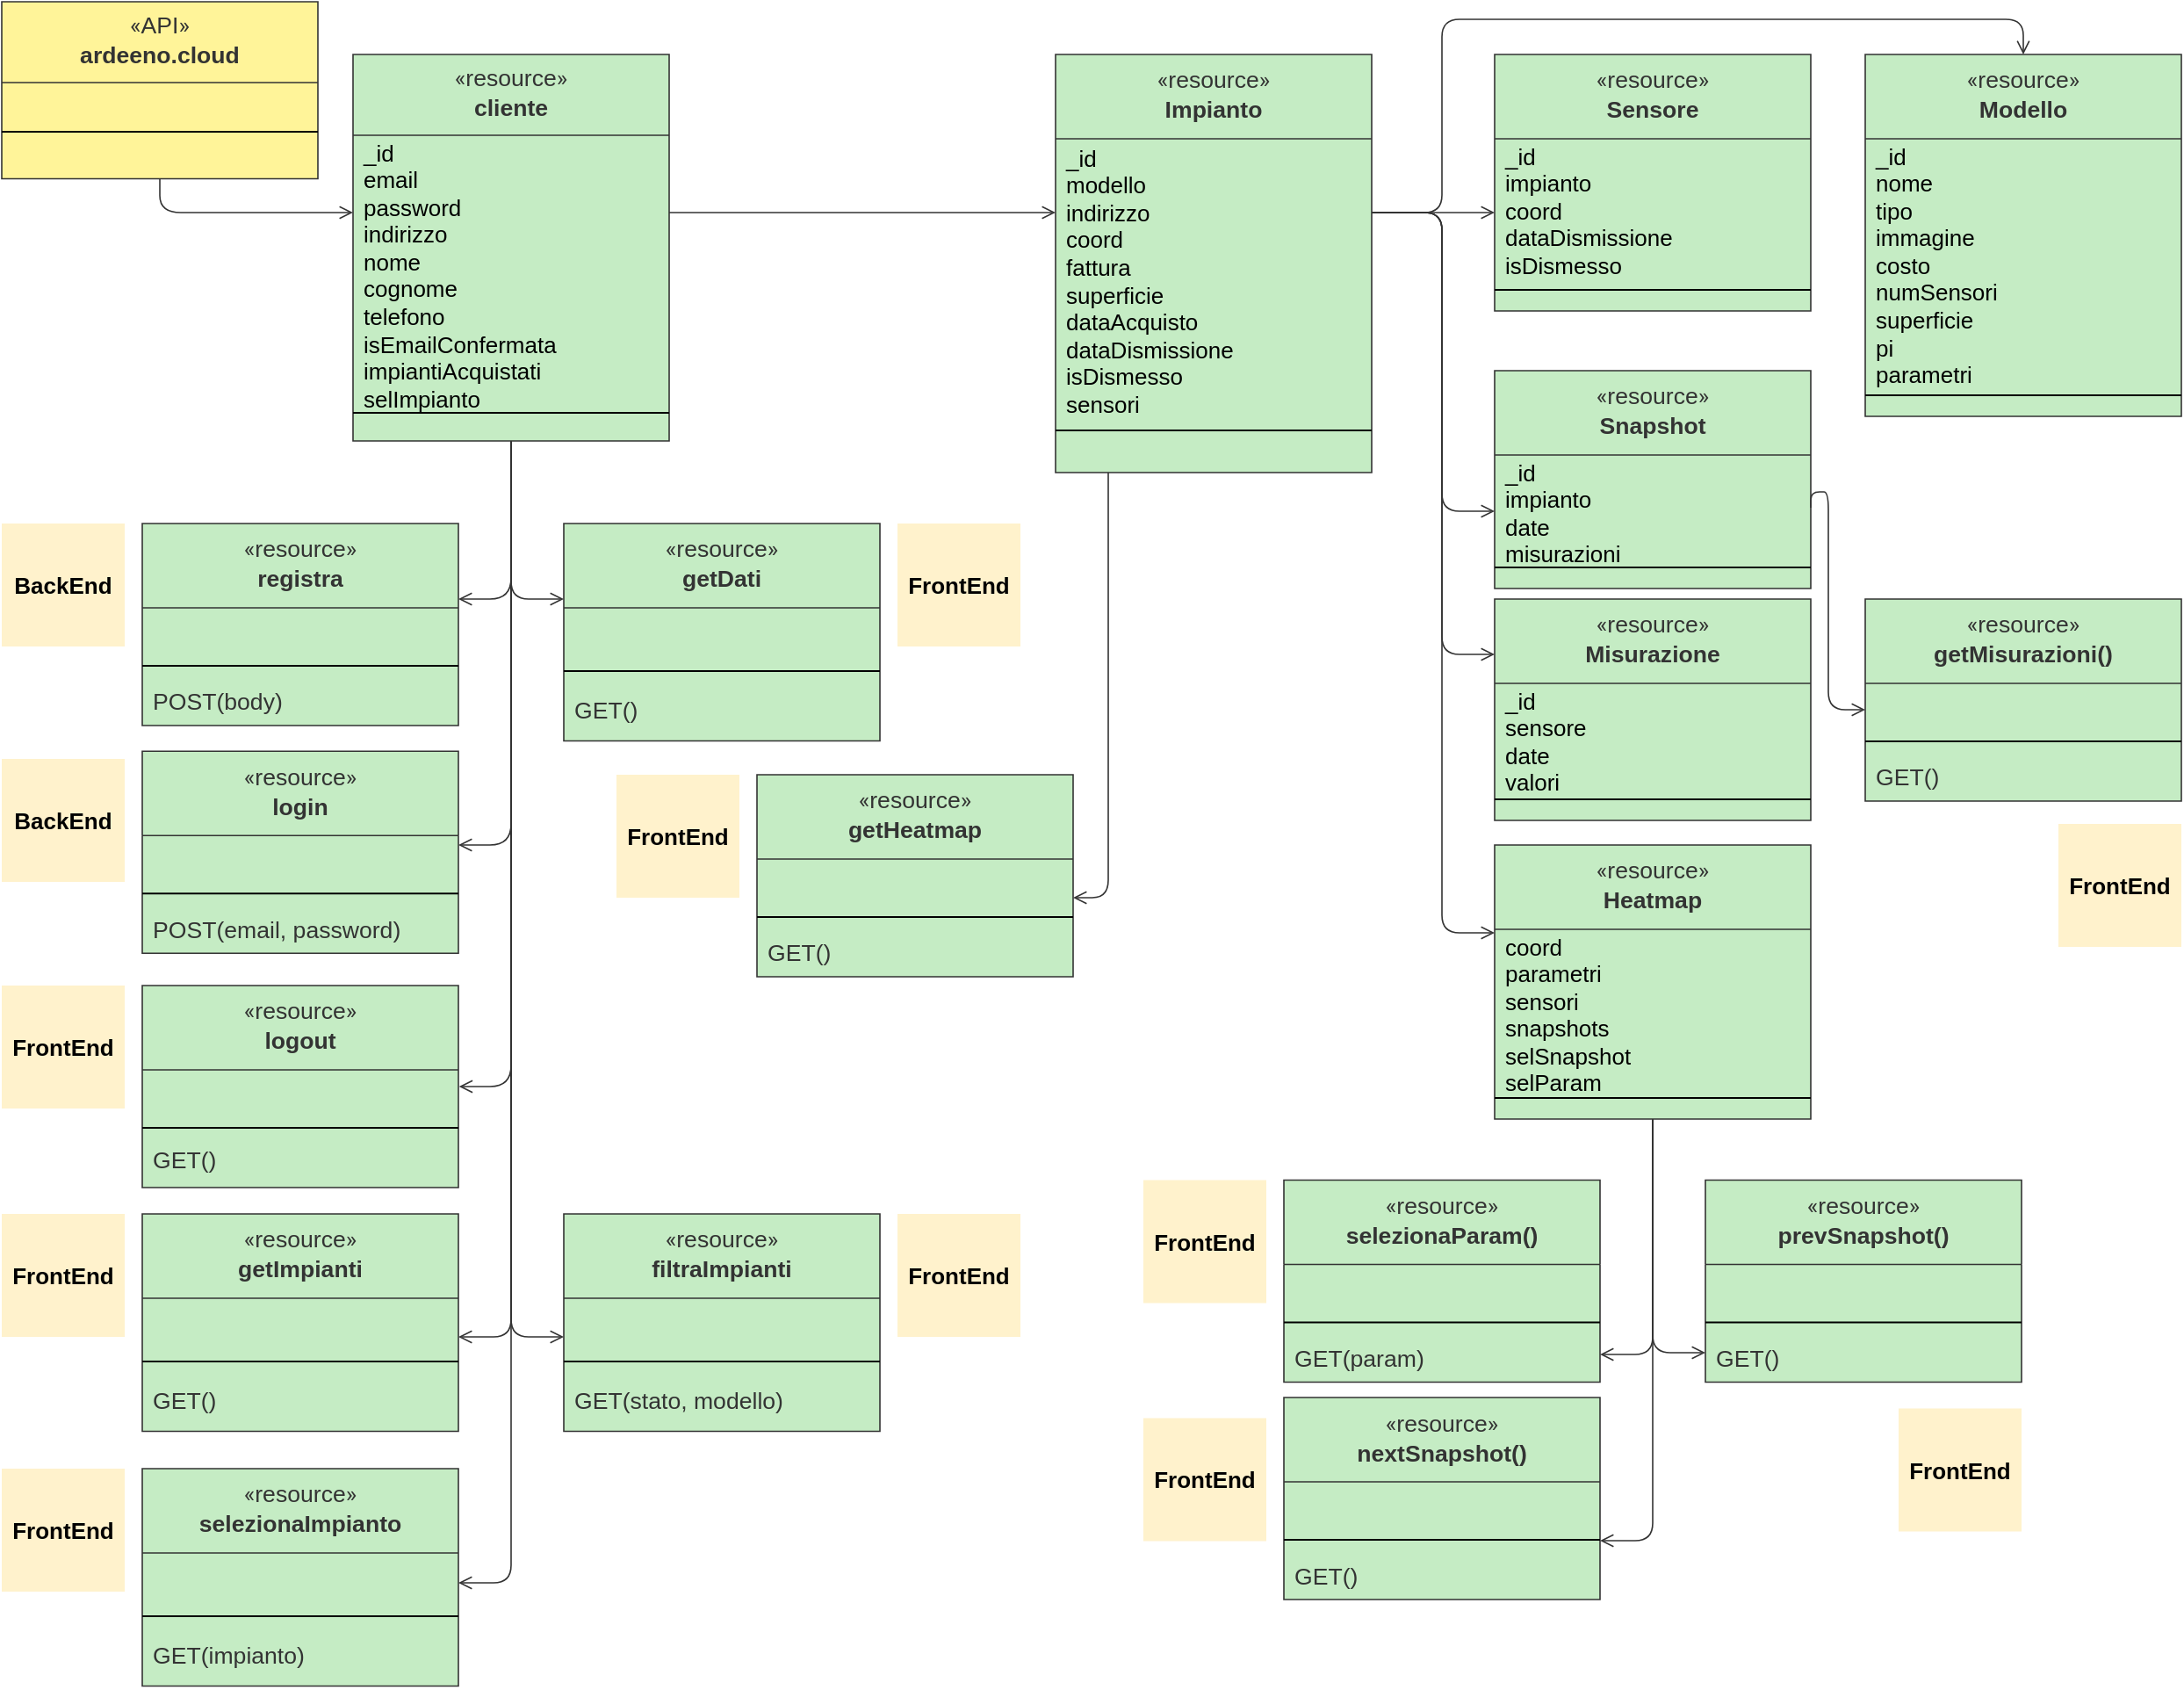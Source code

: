 <mxfile version="20.3.0" type="device"><diagram id="C5RBs43oDa-KdzZeNtuy" name="Page-1"><mxGraphModel dx="716" dy="473" grid="1" gridSize="10" guides="1" tooltips="1" connect="1" arrows="1" fold="1" page="1" pageScale="1" pageWidth="827" pageHeight="1169" math="0" shadow="0"><root><mxCell id="WIyWlLk6GJQsqaUBKTNV-0"/><mxCell id="WIyWlLk6GJQsqaUBKTNV-1" parent="WIyWlLk6GJQsqaUBKTNV-0"/><mxCell id="vIG90-ze58-OpuTQpj8e-6" style="edgeStyle=orthogonalEdgeStyle;shape=connector;rounded=1;orthogonalLoop=1;jettySize=auto;html=1;labelBackgroundColor=default;strokeColor=#333333;strokeWidth=0.8;fontFamily=Helvetica;fontSize=13;fontColor=default;startArrow=none;endArrow=open;" parent="WIyWlLk6GJQsqaUBKTNV-1" source="sdLnqorTGhHtvJuLmooT-4" target="vIG90-ze58-OpuTQpj8e-1" edge="1"><mxGeometry relative="1" as="geometry"><Array as="points"><mxPoint x="820" y="120"/><mxPoint x="820" y="10"/><mxPoint x="1151" y="10"/></Array></mxGeometry></mxCell><mxCell id="sdLnqorTGhHtvJuLmooT-0" value="&lt;div style=&quot;display: flex ; justify-content: center ; text-align: center ; align-items: baseline ; font-size: 0 ; line-height: 1.25 ; margin-top: -2px&quot;&gt;&lt;span&gt;&lt;span style=&quot;font-size: 13.3px ; color: #333333&quot;&gt;&lt;span style=&quot;font-size: 13.3px ; color: #333333&quot;&gt; &lt;/span&gt;&lt;span style=&quot;font-size: 13.3px ; color: #333333 ; font-family: &amp;quot;roboto&amp;quot;&quot;&gt;«&lt;/span&gt;&lt;span style=&quot;font-size: 13.3px ; color: #333333&quot;&gt;resource&lt;/span&gt;&lt;span style=&quot;font-size: 13.3px ; color: #333333 ; font-family: &amp;quot;roboto&amp;quot;&quot;&gt;»&lt;br&gt;&lt;/span&gt;&lt;span style=&quot;font-size: 13.3px ; color: #333333 ; font-weight: bold&quot;&gt;cliente&lt;/span&gt;&lt;/span&gt;&lt;/span&gt;&lt;/div&gt;" style="swimlane;childLayout=stackLayout;horizontal=1;horizontalStack=0;resizeParent=1;resizeParentMax=0;resizeLast=0;collapsible=0;fontStyle=0;marginBottom=0;swimlaneFillColor=#c5ecc4;startSize=46;whiteSpace=wrap;overflow=block;blockSpacing=1;html=1;fontSize=13;align=left;spacing=0;strokeColor=#333333;strokeOpacity=100;fillOpacity=100;fillColor=#c5ecc4;strokeWidth=0.8;" parent="WIyWlLk6GJQsqaUBKTNV-1" vertex="1"><mxGeometry x="200" y="30" width="180" height="220" as="geometry"/></mxCell><mxCell id="sdLnqorTGhHtvJuLmooT-1" value="_id&lt;br&gt;email&lt;br&gt;password&lt;br&gt;indirizzo&lt;br&gt;nome&lt;br&gt;cognome&lt;br&gt;telefono&lt;br&gt;isEmailConfermata&lt;br&gt;impiantiAcquistati&lt;br&gt;selImpianto" style="part=1;resizeHeight=0;strokeColor=none;fillColor=none;align=left;verticalAlign=middle;spacingLeft=4;spacingRight=4;rotatable=0;points=[[0,0.5],[1,0.5]];portConstraint=eastwest;swimlaneFillColor=#c5ecc4;strokeOpacity=100;fillOpacity=100;whiteSpace=wrap;overflow=block;blockSpacing=1;html=1;fontSize=13;" parent="sdLnqorTGhHtvJuLmooT-0" vertex="1"><mxGeometry y="46" width="180" height="154" as="geometry"/></mxCell><mxCell id="sdLnqorTGhHtvJuLmooT-2" value="" style="line;strokeWidth=1;fillColor=none;align=left;verticalAlign=middle;spacingTop=-1;spacingLeft=3;spacingRight=3;rotatable=0;labelPosition=right;points=[];portConstraint=eastwest;" parent="sdLnqorTGhHtvJuLmooT-0" vertex="1"><mxGeometry y="200" width="180" height="8" as="geometry"/></mxCell><mxCell id="yKFBuSShoX2gHoEN9aXE-39" value="&lt;br&gt;" style="part=1;resizeHeight=0;strokeColor=none;fillColor=none;align=left;verticalAlign=middle;spacingLeft=4;spacingRight=4;rotatable=0;points=[[0,0.5],[1,0.5]];portConstraint=eastwest;swimlaneFillColor=#fff499;strokeOpacity=100;fillOpacity=100;whiteSpace=wrap;overflow=block;blockSpacing=1;html=1;fontSize=13;" parent="sdLnqorTGhHtvJuLmooT-0" vertex="1"><mxGeometry y="208" width="180" height="12" as="geometry"/></mxCell><mxCell id="gP4zPMnASyAnH4Fx1vOp-68" value="" style="edgeStyle=orthogonalEdgeStyle;shape=connector;rounded=1;orthogonalLoop=1;jettySize=auto;html=1;labelBackgroundColor=default;strokeColor=#333333;strokeWidth=0.8;fontFamily=Helvetica;fontSize=13;fontColor=default;startArrow=none;endArrow=open;" parent="WIyWlLk6GJQsqaUBKTNV-1" source="sdLnqorTGhHtvJuLmooT-5" target="gP4zPMnASyAnH4Fx1vOp-51" edge="1"><mxGeometry relative="1" as="geometry"><mxPoint x="740" y="140.0" as="sourcePoint"/><Array as="points"><mxPoint x="820" y="120"/><mxPoint x="820" y="530"/></Array></mxGeometry></mxCell><mxCell id="sdLnqorTGhHtvJuLmooT-4" value="&lt;div style=&quot;display: flex; justify-content: center; text-align: center; align-items: baseline; font-size: 0; line-height: 1.25;margin-top: -2px;&quot;&gt;&lt;span&gt;&lt;span style=&quot;font-size:13.3px;color:#333333;&quot;&gt;&lt;span style=&quot;font-size:13.3px;color:#333333;&quot;&gt; &lt;/span&gt;&lt;span style=&quot;font-size:13.3px;color:#333333;font-family: Roboto;&quot;&gt;«&lt;/span&gt;&lt;span style=&quot;font-size:13.3px;color:#333333;&quot;&gt;resource&lt;/span&gt;&lt;span style=&quot;font-size:13.3px;color:#333333;font-family: Roboto;&quot;&gt;»&lt;br&gt;&lt;/span&gt;&lt;span style=&quot;font-size:13.3px;color:#333333;font-weight: bold;&quot;&gt;Impianto&lt;/span&gt;&lt;/span&gt;&lt;/span&gt;&lt;/div&gt;" style="swimlane;childLayout=stackLayout;horizontal=1;horizontalStack=0;resizeParent=1;resizeParentMax=0;resizeLast=0;collapsible=0;fontStyle=0;marginBottom=0;swimlaneFillColor=#c5ecc4;startSize=48;whiteSpace=wrap;overflow=block;blockSpacing=1;html=1;fontSize=13;align=left;spacing=0;strokeColor=#333333;strokeOpacity=100;fillOpacity=100;fillColor=#c5ecc4;strokeWidth=0.8;" parent="WIyWlLk6GJQsqaUBKTNV-1" vertex="1"><mxGeometry x="600" y="30" width="180" height="238.0" as="geometry"/></mxCell><mxCell id="sdLnqorTGhHtvJuLmooT-5" value="_id&lt;br&gt;modello&lt;br&gt;indirizzo&lt;br&gt;coord&lt;br&gt;fattura&lt;br&gt;superficie&lt;br&gt;dataAcquisto&lt;br&gt;dataDismissione&lt;br&gt;isDismesso&lt;br&gt;sensori" style="part=1;resizeHeight=0;strokeColor=none;fillColor=none;align=left;verticalAlign=middle;spacingLeft=4;spacingRight=4;rotatable=0;points=[[0,0.5],[1,0.5]];portConstraint=eastwest;swimlaneFillColor=#c5ecc4;strokeOpacity=100;fillOpacity=100;whiteSpace=wrap;overflow=block;blockSpacing=1;html=1;fontSize=13;" parent="sdLnqorTGhHtvJuLmooT-4" vertex="1"><mxGeometry y="48" width="180" height="162" as="geometry"/></mxCell><mxCell id="sdLnqorTGhHtvJuLmooT-6" value="" style="line;strokeWidth=1;fillColor=none;align=left;verticalAlign=middle;spacingTop=-1;spacingLeft=3;spacingRight=3;rotatable=0;labelPosition=right;points=[];portConstraint=eastwest;" parent="sdLnqorTGhHtvJuLmooT-4" vertex="1"><mxGeometry y="210" width="180" height="8" as="geometry"/></mxCell><mxCell id="sdLnqorTGhHtvJuLmooT-7" value="&lt;br&gt;" style="part=1;html=1;resizeHeight=0;strokeColor=none;fillColor=none;align=left;verticalAlign=middle;spacingLeft=4;spacingRight=4;overflow=hidden;rotatable=0;points=[[0,0.5],[1,0.5]];portConstraint=eastwest;swimlaneFillColor=#c5ecc4;strokeOpacity=100;fillOpacity=100;whiteSpace=wrap;fontSize=13.3;fontColor=#333333;" parent="sdLnqorTGhHtvJuLmooT-4" vertex="1"><mxGeometry y="218" width="180" height="20.0" as="geometry"/></mxCell><mxCell id="sdLnqorTGhHtvJuLmooT-8" value="&lt;div style=&quot;display: flex; justify-content: center; text-align: center; align-items: baseline; font-size: 0; line-height: 1.25;margin-top: -2px;&quot;&gt;&lt;span&gt;&lt;span style=&quot;font-size:13.3px;color:#333333;&quot;&gt;&lt;span style=&quot;font-size:13.3px;color:#333333;&quot;&gt; &lt;/span&gt;&lt;span style=&quot;font-size:13.3px;color:#333333;font-family: Roboto;&quot;&gt;«&lt;/span&gt;&lt;span style=&quot;font-size:13.3px;color:#333333;&quot;&gt;resource&lt;/span&gt;&lt;span style=&quot;font-size:13.3px;color:#333333;font-family: Roboto;&quot;&gt;»&lt;br&gt;&lt;/span&gt;&lt;span style=&quot;font-size:13.3px;color:#333333;font-weight: bold;&quot;&gt;logout&lt;/span&gt;&lt;/span&gt;&lt;/span&gt;&lt;/div&gt;" style="swimlane;childLayout=stackLayout;horizontal=1;horizontalStack=0;resizeParent=1;resizeParentMax=0;resizeLast=0;collapsible=0;fontStyle=0;marginBottom=0;swimlaneFillColor=#c5ecc4;startSize=48;whiteSpace=wrap;overflow=block;blockSpacing=1;html=1;fontSize=13;align=left;spacing=0;strokeColor=#333333;strokeOpacity=100;fillOpacity=100;fillColor=#c5ecc4;strokeWidth=0.8;" parent="WIyWlLk6GJQsqaUBKTNV-1" vertex="1"><mxGeometry x="80" y="560" width="180" height="115" as="geometry"/></mxCell><mxCell id="sdLnqorTGhHtvJuLmooT-9" value="" style="part=1;resizeHeight=0;strokeColor=none;fillColor=none;align=left;verticalAlign=middle;spacingLeft=4;spacingRight=4;rotatable=0;points=[[0,0.5],[1,0.5]];portConstraint=eastwest;swimlaneFillColor=#c5ecc4;strokeOpacity=100;fillOpacity=100;whiteSpace=wrap;overflow=block;blockSpacing=1;html=1;fontSize=13;" parent="sdLnqorTGhHtvJuLmooT-8" vertex="1"><mxGeometry y="48" width="180" height="29" as="geometry"/></mxCell><mxCell id="sdLnqorTGhHtvJuLmooT-10" value="" style="line;strokeWidth=1;fillColor=none;align=left;verticalAlign=middle;spacingTop=-1;spacingLeft=3;spacingRight=3;rotatable=0;labelPosition=right;points=[];portConstraint=eastwest;" parent="sdLnqorTGhHtvJuLmooT-8" vertex="1"><mxGeometry y="77" width="180" height="8" as="geometry"/></mxCell><mxCell id="yKFBuSShoX2gHoEN9aXE-10" value="GET()" style="part=1;html=1;resizeHeight=0;strokeColor=none;fillColor=none;align=left;verticalAlign=middle;spacingLeft=4;spacingRight=4;overflow=hidden;rotatable=0;points=[[0,0.5],[1,0.5]];portConstraint=eastwest;swimlaneFillColor=#c5ecc4;strokeOpacity=100;fillOpacity=100;whiteSpace=wrap;fontSize=13.3;fontColor=#333333;" parent="sdLnqorTGhHtvJuLmooT-8" vertex="1"><mxGeometry y="85" width="180" height="28" as="geometry"/></mxCell><mxCell id="sdLnqorTGhHtvJuLmooT-11" value="POST(body)" style="part=1;html=1;resizeHeight=0;strokeColor=none;fillColor=none;align=left;verticalAlign=middle;spacingLeft=4;spacingRight=4;overflow=hidden;rotatable=0;points=[[0,0.5],[1,0.5]];portConstraint=eastwest;swimlaneFillColor=#c5ecc4;strokeOpacity=100;fillOpacity=100;whiteSpace=wrap;fontSize=13.3;fontColor=#333333;" parent="sdLnqorTGhHtvJuLmooT-8" vertex="1"><mxGeometry y="113" width="180" height="2" as="geometry"/></mxCell><mxCell id="sdLnqorTGhHtvJuLmooT-12" value="&lt;div style=&quot;display: flex ; justify-content: center ; text-align: center ; align-items: baseline ; font-size: 0 ; line-height: 1.25 ; margin-top: -2px&quot;&gt;&lt;span&gt;&lt;span style=&quot;font-size: 13.3px ; color: #333333&quot;&gt;&lt;span style=&quot;font-size: 13.3px ; color: #333333&quot;&gt; &lt;/span&gt;&lt;span style=&quot;font-size: 13.3px ; color: #333333 ; font-family: &amp;#34;roboto&amp;#34;&quot;&gt;«&lt;/span&gt;&lt;span style=&quot;font-size: 13.3px ; color: #333333&quot;&gt;resource&lt;/span&gt;&lt;span style=&quot;font-size: 13.3px ; color: #333333 ; font-family: &amp;#34;roboto&amp;#34;&quot;&gt;»&lt;br&gt;&lt;/span&gt;&lt;span style=&quot;font-size: 13.3px ; color: #333333 ; font-weight: bold&quot;&gt;registra&lt;/span&gt;&lt;/span&gt;&lt;/span&gt;&lt;/div&gt;" style="swimlane;childLayout=stackLayout;horizontal=1;horizontalStack=0;resizeParent=1;resizeParentMax=0;resizeLast=0;collapsible=0;fontStyle=0;marginBottom=0;swimlaneFillColor=#c5ecc4;startSize=48;whiteSpace=wrap;overflow=block;blockSpacing=1;html=1;fontSize=13;align=left;spacing=0;strokeColor=#333333;strokeOpacity=100;fillOpacity=100;fillColor=#c5ecc4;strokeWidth=0.8;" parent="WIyWlLk6GJQsqaUBKTNV-1" vertex="1"><mxGeometry x="80" y="297" width="180" height="115" as="geometry"/></mxCell><mxCell id="sdLnqorTGhHtvJuLmooT-13" value="" style="part=1;resizeHeight=0;strokeColor=none;fillColor=none;align=left;verticalAlign=middle;spacingLeft=4;spacingRight=4;rotatable=0;points=[[0,0.5],[1,0.5]];portConstraint=eastwest;swimlaneFillColor=#c5ecc4;strokeOpacity=100;fillOpacity=100;whiteSpace=wrap;overflow=block;blockSpacing=1;html=1;fontSize=13;" parent="sdLnqorTGhHtvJuLmooT-12" vertex="1"><mxGeometry y="48" width="180" height="29" as="geometry"/></mxCell><mxCell id="sdLnqorTGhHtvJuLmooT-14" value="" style="line;strokeWidth=1;fillColor=none;align=left;verticalAlign=middle;spacingTop=-1;spacingLeft=3;spacingRight=3;rotatable=0;labelPosition=right;points=[];portConstraint=eastwest;" parent="sdLnqorTGhHtvJuLmooT-12" vertex="1"><mxGeometry y="77" width="180" height="8" as="geometry"/></mxCell><mxCell id="sdLnqorTGhHtvJuLmooT-15" value="GET(username,password)" style="part=1;html=1;resizeHeight=0;strokeColor=none;fillColor=none;align=left;verticalAlign=middle;spacingLeft=4;spacingRight=4;overflow=hidden;rotatable=0;points=[[0,0.5],[1,0.5]];portConstraint=eastwest;swimlaneFillColor=#c5ecc4;strokeOpacity=100;fillOpacity=100;whiteSpace=wrap;fontSize=13.3;fontColor=#333333;" parent="sdLnqorTGhHtvJuLmooT-12" vertex="1"><mxGeometry y="85" width="180" height="2" as="geometry"/></mxCell><mxCell id="1" value="POST(body)" style="part=1;html=1;resizeHeight=0;strokeColor=none;fillColor=none;align=left;verticalAlign=middle;spacingLeft=4;spacingRight=4;overflow=hidden;rotatable=0;points=[[0,0.5],[1,0.5]];portConstraint=eastwest;swimlaneFillColor=#c5ecc4;strokeOpacity=100;fillOpacity=100;whiteSpace=wrap;fontSize=13.3;fontColor=#333333;" parent="sdLnqorTGhHtvJuLmooT-12" vertex="1"><mxGeometry y="87" width="180" height="28" as="geometry"/></mxCell><mxCell id="sdLnqorTGhHtvJuLmooT-16" value="&lt;div style=&quot;display: flex ; justify-content: center ; text-align: center ; align-items: baseline ; font-size: 0 ; line-height: 1.25 ; margin-top: -2px&quot;&gt;&lt;span&gt;&lt;span style=&quot;font-size: 13.3px ; color: #333333&quot;&gt;&lt;span style=&quot;font-size: 13.3px ; color: #333333&quot;&gt; &lt;/span&gt;&lt;span style=&quot;font-size: 13.3px ; color: #333333 ; font-family: &amp;#34;roboto&amp;#34;&quot;&gt;«&lt;/span&gt;&lt;span style=&quot;font-size: 13.3px ; color: #333333&quot;&gt;resource&lt;/span&gt;&lt;span style=&quot;font-size: 13.3px ; color: #333333 ; font-family: &amp;#34;roboto&amp;#34;&quot;&gt;»&lt;br&gt;&lt;/span&gt;&lt;span style=&quot;font-size: 13.3px ; color: #333333 ; font-weight: bold&quot;&gt;login&lt;/span&gt;&lt;/span&gt;&lt;/span&gt;&lt;/div&gt;" style="swimlane;childLayout=stackLayout;horizontal=1;horizontalStack=0;resizeParent=1;resizeParentMax=0;resizeLast=0;collapsible=0;fontStyle=0;marginBottom=0;swimlaneFillColor=#c5ecc4;startSize=48;whiteSpace=wrap;overflow=block;blockSpacing=1;html=1;fontSize=13;align=left;spacing=0;strokeColor=#333333;strokeOpacity=100;fillOpacity=100;fillColor=#c5ecc4;strokeWidth=0.8;" parent="WIyWlLk6GJQsqaUBKTNV-1" vertex="1"><mxGeometry x="80" y="426.63" width="180" height="115" as="geometry"/></mxCell><mxCell id="sdLnqorTGhHtvJuLmooT-17" value="" style="part=1;resizeHeight=0;strokeColor=none;fillColor=none;align=left;verticalAlign=middle;spacingLeft=4;spacingRight=4;rotatable=0;points=[[0,0.5],[1,0.5]];portConstraint=eastwest;swimlaneFillColor=#c5ecc4;strokeOpacity=100;fillOpacity=100;whiteSpace=wrap;overflow=block;blockSpacing=1;html=1;fontSize=13;" parent="sdLnqorTGhHtvJuLmooT-16" vertex="1"><mxGeometry y="48" width="180" height="29" as="geometry"/></mxCell><mxCell id="sdLnqorTGhHtvJuLmooT-18" value="" style="line;strokeWidth=1;fillColor=none;align=left;verticalAlign=middle;spacingTop=-1;spacingLeft=3;spacingRight=3;rotatable=0;labelPosition=right;points=[];portConstraint=eastwest;" parent="sdLnqorTGhHtvJuLmooT-16" vertex="1"><mxGeometry y="77" width="180" height="8" as="geometry"/></mxCell><mxCell id="sdLnqorTGhHtvJuLmooT-19" value="GET()" style="part=1;html=1;resizeHeight=0;strokeColor=none;fillColor=none;align=left;verticalAlign=middle;spacingLeft=4;spacingRight=4;overflow=hidden;rotatable=0;points=[[0,0.5],[1,0.5]];portConstraint=eastwest;swimlaneFillColor=#c5ecc4;strokeOpacity=100;fillOpacity=100;whiteSpace=wrap;fontSize=13.3;fontColor=#333333;" parent="sdLnqorTGhHtvJuLmooT-16" vertex="1"><mxGeometry y="85" width="180" height="2" as="geometry"/></mxCell><mxCell id="yKFBuSShoX2gHoEN9aXE-11" value="POST(email, password)" style="part=1;html=1;resizeHeight=0;strokeColor=none;fillColor=none;align=left;verticalAlign=middle;spacingLeft=4;spacingRight=4;overflow=hidden;rotatable=0;points=[[0,0.5],[1,0.5]];portConstraint=eastwest;swimlaneFillColor=#c5ecc4;strokeOpacity=100;fillOpacity=100;whiteSpace=wrap;fontSize=13.3;fontColor=#333333;" parent="sdLnqorTGhHtvJuLmooT-16" vertex="1"><mxGeometry y="87" width="180" height="28" as="geometry"/></mxCell><UserObject label="" lucidchartObjectId="iiN.k0H5D8bO" id="sdLnqorTGhHtvJuLmooT-48"><mxCell style="html=1;jettySize=18;whiteSpace=wrap;fontSize=13;strokeColor=#333333;strokeOpacity=100;strokeWidth=0.8;rounded=1;arcSize=24;edgeStyle=orthogonalEdgeStyle;startArrow=none;endArrow=open;" parent="WIyWlLk6GJQsqaUBKTNV-1" source="sdLnqorTGhHtvJuLmooT-0" target="sdLnqorTGhHtvJuLmooT-12" edge="1"><mxGeometry width="100" height="100" relative="1" as="geometry"><Array as="points"><mxPoint x="290" y="340"/></Array></mxGeometry></mxCell></UserObject><UserObject label="" lucidchartObjectId="liN.y0DDtXik" id="sdLnqorTGhHtvJuLmooT-49"><mxCell style="html=1;jettySize=18;whiteSpace=wrap;fontSize=13;strokeColor=#333333;strokeOpacity=100;strokeWidth=0.8;rounded=1;arcSize=24;edgeStyle=orthogonalEdgeStyle;startArrow=none;endArrow=open;" parent="WIyWlLk6GJQsqaUBKTNV-1" source="sdLnqorTGhHtvJuLmooT-0" target="sdLnqorTGhHtvJuLmooT-16" edge="1"><mxGeometry width="100" height="100" relative="1" as="geometry"><Array as="points"><mxPoint x="290" y="480"/></Array></mxGeometry></mxCell></UserObject><UserObject label="" lucidchartObjectId="oiN.0AyQLSDo" id="sdLnqorTGhHtvJuLmooT-50"><mxCell style="html=1;jettySize=18;whiteSpace=wrap;fontSize=13;strokeColor=#333333;strokeOpacity=100;strokeWidth=0.8;rounded=1;arcSize=24;edgeStyle=orthogonalEdgeStyle;startArrow=none;endArrow=open;entryX=1.002;entryY=0.5;entryPerimeter=0;" parent="WIyWlLk6GJQsqaUBKTNV-1" source="sdLnqorTGhHtvJuLmooT-0" target="sdLnqorTGhHtvJuLmooT-8" edge="1"><mxGeometry width="100" height="100" relative="1" as="geometry"><Array as="points"/></mxGeometry></mxCell></UserObject><UserObject label="" lucidchartObjectId="0kN..QZuyeQZ" id="sdLnqorTGhHtvJuLmooT-53"><mxCell style="html=1;jettySize=18;whiteSpace=wrap;fontSize=13;strokeColor=#333333;strokeOpacity=100;strokeWidth=0.8;rounded=1;arcSize=24;edgeStyle=orthogonalEdgeStyle;startArrow=none;endArrow=open;" parent="WIyWlLk6GJQsqaUBKTNV-1" source="sdLnqorTGhHtvJuLmooT-0" target="sdLnqorTGhHtvJuLmooT-4" edge="1"><mxGeometry width="100" height="100" relative="1" as="geometry"><Array as="points"><mxPoint x="500" y="120"/><mxPoint x="500" y="120"/></Array><mxPoint x="1220" y="323.376" as="sourcePoint"/></mxGeometry></mxCell></UserObject><mxCell id="sdLnqorTGhHtvJuLmooT-55" value="&lt;div style=&quot;display: flex ; justify-content: center ; text-align: center ; align-items: baseline ; font-size: 0 ; line-height: 1.25 ; margin-top: -2px&quot;&gt;&lt;span&gt;&lt;span style=&quot;font-size: 13.3px ; color: #333333&quot;&gt;&lt;span style=&quot;font-size: 13.3px ; color: #333333&quot;&gt; &lt;/span&gt;&lt;span style=&quot;font-size: 13.3px ; color: #333333 ; font-family: &amp;quot;roboto&amp;quot;&quot;&gt;«&lt;/span&gt;&lt;span style=&quot;font-size: 13.3px ; color: #333333&quot;&gt;API&lt;/span&gt;&lt;span style=&quot;font-size: 13.3px ; color: #333333 ; font-family: &amp;quot;roboto&amp;quot;&quot;&gt;»&lt;br&gt;&lt;/span&gt;&lt;span style=&quot;font-size: 13.3px ; color: #333333 ; font-weight: bold&quot;&gt;ardeeno.cloud&lt;/span&gt;&lt;/span&gt;&lt;/span&gt;&lt;/div&gt;" style="swimlane;childLayout=stackLayout;horizontal=1;horizontalStack=0;resizeParent=1;resizeParentMax=0;resizeLast=0;collapsible=0;fontStyle=0;marginBottom=0;swimlaneFillColor=#fff499;startSize=46;whiteSpace=wrap;overflow=block;blockSpacing=1;html=1;fontSize=13;align=left;spacing=0;strokeColor=#333333;strokeOpacity=100;fillOpacity=100;fillColor=#fff499;strokeWidth=0.8;" parent="WIyWlLk6GJQsqaUBKTNV-1" vertex="1"><mxGeometry width="180" height="100.75" as="geometry"/></mxCell><mxCell id="sdLnqorTGhHtvJuLmooT-56" value="&lt;br&gt;" style="part=1;resizeHeight=0;strokeColor=none;fillColor=none;align=left;verticalAlign=middle;spacingLeft=4;spacingRight=4;rotatable=0;points=[[0,0.5],[1,0.5]];portConstraint=eastwest;swimlaneFillColor=#fff499;strokeOpacity=100;fillOpacity=100;whiteSpace=wrap;overflow=block;blockSpacing=1;html=1;fontSize=13;" parent="sdLnqorTGhHtvJuLmooT-55" vertex="1"><mxGeometry y="46" width="180" height="24" as="geometry"/></mxCell><mxCell id="sdLnqorTGhHtvJuLmooT-57" value="" style="line;strokeWidth=1;fillColor=none;align=left;verticalAlign=middle;spacingTop=-1;spacingLeft=3;spacingRight=3;rotatable=0;labelPosition=right;points=[];portConstraint=eastwest;" parent="sdLnqorTGhHtvJuLmooT-55" vertex="1"><mxGeometry y="70" width="180" height="8" as="geometry"/></mxCell><mxCell id="sdLnqorTGhHtvJuLmooT-58" value="" style="part=1;html=1;resizeHeight=0;strokeColor=none;fillColor=none;align=left;verticalAlign=middle;spacingLeft=4;spacingRight=4;overflow=hidden;rotatable=0;points=[[0,0.5],[1,0.5]];portConstraint=eastwest;swimlaneFillColor=#fff499;strokeOpacity=100;fillOpacity=100;whiteSpace=wrap;fontSize=13;" parent="sdLnqorTGhHtvJuLmooT-55" vertex="1"><mxGeometry y="78" width="180" height="-1.25" as="geometry"/></mxCell><mxCell id="yKFBuSShoX2gHoEN9aXE-37" value="&lt;br&gt;" style="part=1;resizeHeight=0;strokeColor=none;fillColor=none;align=left;verticalAlign=middle;spacingLeft=4;spacingRight=4;rotatable=0;points=[[0,0.5],[1,0.5]];portConstraint=eastwest;swimlaneFillColor=#fff499;strokeOpacity=100;fillOpacity=100;whiteSpace=wrap;overflow=block;blockSpacing=1;html=1;fontSize=13;" parent="sdLnqorTGhHtvJuLmooT-55" vertex="1"><mxGeometry y="76.75" width="180" height="24" as="geometry"/></mxCell><UserObject label="" lucidchartObjectId="dgO.bJV7_Ou2" id="sdLnqorTGhHtvJuLmooT-60"><mxCell style="html=1;jettySize=18;whiteSpace=wrap;fontSize=13;strokeColor=#333333;strokeOpacity=100;strokeWidth=0.8;rounded=1;arcSize=24;edgeStyle=orthogonalEdgeStyle;startArrow=none;endArrow=open;" parent="WIyWlLk6GJQsqaUBKTNV-1" source="sdLnqorTGhHtvJuLmooT-55" target="sdLnqorTGhHtvJuLmooT-0" edge="1"><mxGeometry width="100" height="100" relative="1" as="geometry"><Array as="points"><mxPoint x="90" y="120"/></Array></mxGeometry></mxCell></UserObject><mxCell id="yKFBuSShoX2gHoEN9aXE-7" value="BackEnd" style="text;html=1;strokeColor=none;fillColor=#fff2cc;align=center;verticalAlign=middle;whiteSpace=wrap;rounded=0;spacing=5;fontStyle=1;fontSize=13;" parent="WIyWlLk6GJQsqaUBKTNV-1" vertex="1"><mxGeometry y="297" width="70" height="70" as="geometry"/></mxCell><mxCell id="yKFBuSShoX2gHoEN9aXE-9" value="FrontEnd" style="text;html=1;strokeColor=none;fillColor=#fff2cc;align=center;verticalAlign=middle;whiteSpace=wrap;rounded=0;spacing=5;fontStyle=1;fontSize=13;" parent="WIyWlLk6GJQsqaUBKTNV-1" vertex="1"><mxGeometry y="560" width="70" height="70" as="geometry"/></mxCell><mxCell id="yKFBuSShoX2gHoEN9aXE-12" value="BackEnd" style="text;html=1;strokeColor=none;fillColor=#fff2cc;align=center;verticalAlign=middle;whiteSpace=wrap;rounded=0;spacing=5;fontStyle=1;fontSize=13;" parent="WIyWlLk6GJQsqaUBKTNV-1" vertex="1"><mxGeometry y="431" width="70" height="70" as="geometry"/></mxCell><mxCell id="gP4zPMnASyAnH4Fx1vOp-46" value="&lt;div style=&quot;display: flex ; justify-content: center ; text-align: center ; align-items: baseline ; font-size: 0 ; line-height: 1.25 ; margin-top: -2px&quot;&gt;&lt;span&gt;&lt;span style=&quot;font-size: 13.3px ; color: #333333&quot;&gt;&lt;span style=&quot;font-size: 13.3px ; color: #333333&quot;&gt; &lt;/span&gt;&lt;span style=&quot;font-size: 13.3px ; color: #333333 ; font-family: &amp;quot;roboto&amp;quot;&quot;&gt;«&lt;/span&gt;&lt;span style=&quot;font-size: 13.3px ; color: #333333&quot;&gt;resource&lt;/span&gt;&lt;span style=&quot;font-size: 13.3px ; color: #333333 ; font-family: &amp;quot;roboto&amp;quot;&quot;&gt;»&lt;br&gt;&lt;/span&gt;&lt;span style=&quot;font-size: 13.3px ; color: #333333 ; font-weight: bold&quot;&gt;getHeatmap&lt;/span&gt;&lt;/span&gt;&lt;/span&gt;&lt;/div&gt;" style="swimlane;childLayout=stackLayout;horizontal=1;horizontalStack=0;resizeParent=1;resizeParentMax=0;resizeLast=0;collapsible=0;fontStyle=0;marginBottom=0;swimlaneFillColor=#c5ecc4;startSize=48;whiteSpace=wrap;overflow=block;blockSpacing=1;html=1;fontSize=13;align=left;spacing=0;strokeColor=#333333;strokeOpacity=100;fillOpacity=100;fillColor=#c5ecc4;strokeWidth=0.8;" parent="WIyWlLk6GJQsqaUBKTNV-1" vertex="1"><mxGeometry x="430" y="440" width="180" height="115" as="geometry"/></mxCell><mxCell id="gP4zPMnASyAnH4Fx1vOp-47" value="" style="part=1;resizeHeight=0;strokeColor=none;fillColor=none;align=left;verticalAlign=middle;spacingLeft=4;spacingRight=4;rotatable=0;points=[[0,0.5],[1,0.5]];portConstraint=eastwest;swimlaneFillColor=#c5ecc4;strokeOpacity=100;fillOpacity=100;whiteSpace=wrap;overflow=block;blockSpacing=1;html=1;fontSize=13;" parent="gP4zPMnASyAnH4Fx1vOp-46" vertex="1"><mxGeometry y="48" width="180" height="29" as="geometry"/></mxCell><mxCell id="gP4zPMnASyAnH4Fx1vOp-48" value="" style="line;strokeWidth=1;fillColor=none;align=left;verticalAlign=middle;spacingTop=-1;spacingLeft=3;spacingRight=3;rotatable=0;labelPosition=right;points=[];portConstraint=eastwest;" parent="gP4zPMnASyAnH4Fx1vOp-46" vertex="1"><mxGeometry y="77" width="180" height="8" as="geometry"/></mxCell><mxCell id="gP4zPMnASyAnH4Fx1vOp-49" value="GET(username,password)" style="part=1;html=1;resizeHeight=0;strokeColor=none;fillColor=none;align=left;verticalAlign=middle;spacingLeft=4;spacingRight=4;overflow=hidden;rotatable=0;points=[[0,0.5],[1,0.5]];portConstraint=eastwest;swimlaneFillColor=#c5ecc4;strokeOpacity=100;fillOpacity=100;whiteSpace=wrap;fontSize=13.3;fontColor=#333333;" parent="gP4zPMnASyAnH4Fx1vOp-46" vertex="1"><mxGeometry y="85" width="180" height="2" as="geometry"/></mxCell><mxCell id="gP4zPMnASyAnH4Fx1vOp-50" value="GET()" style="part=1;html=1;resizeHeight=0;strokeColor=none;fillColor=none;align=left;verticalAlign=middle;spacingLeft=4;spacingRight=4;overflow=hidden;rotatable=0;points=[[0,0.5],[1,0.5]];portConstraint=eastwest;swimlaneFillColor=#c5ecc4;strokeOpacity=100;fillOpacity=100;whiteSpace=wrap;fontSize=13.3;fontColor=#333333;" parent="gP4zPMnASyAnH4Fx1vOp-46" vertex="1"><mxGeometry y="87" width="180" height="28" as="geometry"/></mxCell><mxCell id="gP4zPMnASyAnH4Fx1vOp-51" value="&lt;div style=&quot;display: flex; justify-content: center; text-align: center; align-items: baseline; font-size: 0; line-height: 1.25;margin-top: -2px;&quot;&gt;&lt;span&gt;&lt;span style=&quot;font-size:13.3px;color:#333333;&quot;&gt;&lt;span style=&quot;font-size:13.3px;color:#333333;&quot;&gt; &lt;/span&gt;&lt;span style=&quot;font-size:13.3px;color:#333333;font-family: Roboto;&quot;&gt;«&lt;/span&gt;&lt;span style=&quot;font-size:13.3px;color:#333333;&quot;&gt;resource&lt;/span&gt;&lt;span style=&quot;font-size:13.3px;color:#333333;font-family: Roboto;&quot;&gt;»&lt;br&gt;&lt;/span&gt;&lt;span style=&quot;font-size:13.3px;color:#333333;font-weight: bold;&quot;&gt;Heatmap&lt;/span&gt;&lt;/span&gt;&lt;/span&gt;&lt;/div&gt;" style="swimlane;childLayout=stackLayout;horizontal=1;horizontalStack=0;resizeParent=1;resizeParentMax=0;resizeLast=0;collapsible=0;fontStyle=0;marginBottom=0;swimlaneFillColor=#c5ecc4;startSize=48;whiteSpace=wrap;overflow=block;blockSpacing=1;html=1;fontSize=13;align=left;spacing=0;strokeColor=#333333;strokeOpacity=100;fillOpacity=100;fillColor=#c5ecc4;strokeWidth=0.8;" parent="WIyWlLk6GJQsqaUBKTNV-1" vertex="1"><mxGeometry x="850" y="480" width="180" height="156" as="geometry"/></mxCell><mxCell id="gP4zPMnASyAnH4Fx1vOp-52" value="coord&lt;br&gt;parametri&lt;br&gt;sensori&lt;br&gt;snapshots&lt;br&gt;selSnapshot&lt;br&gt;selParam" style="part=1;resizeHeight=0;strokeColor=none;fillColor=none;align=left;verticalAlign=middle;spacingLeft=4;spacingRight=4;rotatable=0;points=[[0,0.5],[1,0.5]];portConstraint=eastwest;swimlaneFillColor=#c5ecc4;strokeOpacity=100;fillOpacity=100;whiteSpace=wrap;overflow=block;blockSpacing=1;html=1;fontSize=13;" parent="gP4zPMnASyAnH4Fx1vOp-51" vertex="1"><mxGeometry y="48" width="180" height="92" as="geometry"/></mxCell><mxCell id="gP4zPMnASyAnH4Fx1vOp-53" value="" style="line;strokeWidth=1;fillColor=none;align=left;verticalAlign=middle;spacingTop=-1;spacingLeft=3;spacingRight=3;rotatable=0;labelPosition=right;points=[];portConstraint=eastwest;" parent="gP4zPMnASyAnH4Fx1vOp-51" vertex="1"><mxGeometry y="140" width="180" height="8" as="geometry"/></mxCell><mxCell id="gP4zPMnASyAnH4Fx1vOp-54" value="&lt;br&gt;" style="part=1;html=1;resizeHeight=0;strokeColor=none;fillColor=none;align=left;verticalAlign=middle;spacingLeft=4;spacingRight=4;overflow=hidden;rotatable=0;points=[[0,0.5],[1,0.5]];portConstraint=eastwest;swimlaneFillColor=#c5ecc4;strokeOpacity=100;fillOpacity=100;whiteSpace=wrap;fontSize=13.3;fontColor=#333333;" parent="gP4zPMnASyAnH4Fx1vOp-51" vertex="1"><mxGeometry y="148" width="180" height="8" as="geometry"/></mxCell><mxCell id="gP4zPMnASyAnH4Fx1vOp-65" value="FrontEnd" style="text;html=1;strokeColor=none;fillColor=#fff2cc;align=center;verticalAlign=middle;whiteSpace=wrap;rounded=0;spacing=5;fontStyle=1;fontSize=13;" parent="WIyWlLk6GJQsqaUBKTNV-1" vertex="1"><mxGeometry x="1080" y="800.75" width="70" height="70" as="geometry"/></mxCell><mxCell id="gP4zPMnASyAnH4Fx1vOp-66" value="FrontEnd" style="text;html=1;strokeColor=none;fillColor=#fff2cc;align=center;verticalAlign=middle;whiteSpace=wrap;rounded=0;spacing=5;fontStyle=1;fontSize=13;" parent="WIyWlLk6GJQsqaUBKTNV-1" vertex="1"><mxGeometry x="350" y="440" width="70" height="70" as="geometry"/></mxCell><mxCell id="gP4zPMnASyAnH4Fx1vOp-67" value="FrontEnd" style="text;html=1;strokeColor=none;fillColor=#fff2cc;align=center;verticalAlign=middle;whiteSpace=wrap;rounded=0;spacing=5;fontStyle=1;fontSize=13;" parent="WIyWlLk6GJQsqaUBKTNV-1" vertex="1"><mxGeometry y="835" width="70" height="70" as="geometry"/></mxCell><mxCell id="gP4zPMnASyAnH4Fx1vOp-69" value="&lt;div style=&quot;display: flex; justify-content: center; text-align: center; align-items: baseline; line-height: 1.25; margin-top: -2px; font-size: 0px;&quot;&gt;&lt;span&gt;&lt;span style=&quot;font-size: 13.3px ; color: #333333&quot;&gt;&lt;span style=&quot;font-size: 13.3px ; color: #333333&quot;&gt; &lt;/span&gt;&lt;span style=&quot;font-size: 13.3px ; color: #333333 ; font-family: &amp;quot;roboto&amp;quot;&quot;&gt;«&lt;/span&gt;&lt;span style=&quot;font-size: 13.3px ; color: #333333&quot;&gt;resource&lt;/span&gt;&lt;span style=&quot;font-size: 13.3px ; color: #333333 ; font-family: &amp;quot;roboto&amp;quot;&quot;&gt;»&lt;br&gt;&lt;/span&gt;&lt;span style=&quot;font-size: 13.3px ; color: #333333 ; font-weight: bold&quot;&gt;prevSnapshot()&lt;/span&gt;&lt;/span&gt;&lt;/span&gt;&lt;/div&gt;" style="swimlane;childLayout=stackLayout;horizontal=1;horizontalStack=0;resizeParent=1;resizeParentMax=0;resizeLast=0;collapsible=0;fontStyle=0;marginBottom=0;swimlaneFillColor=#c5ecc4;startSize=48;whiteSpace=wrap;overflow=block;blockSpacing=1;html=1;fontSize=13;align=left;spacing=0;strokeColor=#333333;strokeOpacity=100;fillOpacity=100;fillColor=#c5ecc4;strokeWidth=0.8;" parent="WIyWlLk6GJQsqaUBKTNV-1" vertex="1"><mxGeometry x="970" y="670.75" width="180" height="115" as="geometry"/></mxCell><mxCell id="gP4zPMnASyAnH4Fx1vOp-70" value="" style="part=1;resizeHeight=0;strokeColor=none;fillColor=none;align=left;verticalAlign=middle;spacingLeft=4;spacingRight=4;rotatable=0;points=[[0,0.5],[1,0.5]];portConstraint=eastwest;swimlaneFillColor=#c5ecc4;strokeOpacity=100;fillOpacity=100;whiteSpace=wrap;overflow=block;blockSpacing=1;html=1;fontSize=13;" parent="gP4zPMnASyAnH4Fx1vOp-69" vertex="1"><mxGeometry y="48" width="180" height="29" as="geometry"/></mxCell><mxCell id="gP4zPMnASyAnH4Fx1vOp-71" value="" style="line;strokeWidth=1;fillColor=none;align=left;verticalAlign=middle;spacingTop=-1;spacingLeft=3;spacingRight=3;rotatable=0;labelPosition=right;points=[];portConstraint=eastwest;" parent="gP4zPMnASyAnH4Fx1vOp-69" vertex="1"><mxGeometry y="77" width="180" height="8" as="geometry"/></mxCell><mxCell id="gP4zPMnASyAnH4Fx1vOp-72" value="GET(username,password)" style="part=1;html=1;resizeHeight=0;strokeColor=none;fillColor=none;align=left;verticalAlign=middle;spacingLeft=4;spacingRight=4;overflow=hidden;rotatable=0;points=[[0,0.5],[1,0.5]];portConstraint=eastwest;swimlaneFillColor=#c5ecc4;strokeOpacity=100;fillOpacity=100;whiteSpace=wrap;fontSize=13.3;fontColor=#333333;" parent="gP4zPMnASyAnH4Fx1vOp-69" vertex="1"><mxGeometry y="85" width="180" height="2" as="geometry"/></mxCell><mxCell id="gP4zPMnASyAnH4Fx1vOp-73" value="GET()" style="part=1;html=1;resizeHeight=0;strokeColor=none;fillColor=none;align=left;verticalAlign=middle;spacingLeft=4;spacingRight=4;overflow=hidden;rotatable=0;points=[[0,0.5],[1,0.5]];portConstraint=eastwest;swimlaneFillColor=#c5ecc4;strokeOpacity=100;fillOpacity=100;whiteSpace=wrap;fontSize=13.3;fontColor=#333333;" parent="gP4zPMnASyAnH4Fx1vOp-69" vertex="1"><mxGeometry y="87" width="180" height="28" as="geometry"/></mxCell><mxCell id="gP4zPMnASyAnH4Fx1vOp-74" value="&lt;div style=&quot;display: flex ; justify-content: center ; text-align: center ; align-items: baseline ; font-size: 0 ; line-height: 1.25 ; margin-top: -2px&quot;&gt;&lt;span&gt;&lt;span style=&quot;font-size: 13.3px ; color: #333333&quot;&gt;&lt;span style=&quot;font-size: 13.3px ; color: #333333&quot;&gt; &lt;/span&gt;&lt;span style=&quot;font-size: 13.3px ; color: #333333 ; font-family: &amp;quot;roboto&amp;quot;&quot;&gt;«&lt;/span&gt;&lt;span style=&quot;font-size: 13.3px ; color: #333333&quot;&gt;resource&lt;/span&gt;&lt;span style=&quot;font-size: 13.3px ; color: #333333 ; font-family: &amp;quot;roboto&amp;quot;&quot;&gt;»&lt;br&gt;&lt;/span&gt;&lt;span style=&quot;font-size: 13.3px ; color: #333333 ; font-weight: bold&quot;&gt;nextSnapshot()&lt;/span&gt;&lt;/span&gt;&lt;/span&gt;&lt;/div&gt;" style="swimlane;childLayout=stackLayout;horizontal=1;horizontalStack=0;resizeParent=1;resizeParentMax=0;resizeLast=0;collapsible=0;fontStyle=0;marginBottom=0;swimlaneFillColor=#c5ecc4;startSize=48;whiteSpace=wrap;overflow=block;blockSpacing=1;html=1;fontSize=13;align=left;spacing=0;strokeColor=#333333;strokeOpacity=100;fillOpacity=100;fillColor=#c5ecc4;strokeWidth=0.8;" parent="WIyWlLk6GJQsqaUBKTNV-1" vertex="1"><mxGeometry x="730" y="794.5" width="180" height="115" as="geometry"/></mxCell><mxCell id="gP4zPMnASyAnH4Fx1vOp-75" value="" style="part=1;resizeHeight=0;strokeColor=none;fillColor=none;align=left;verticalAlign=middle;spacingLeft=4;spacingRight=4;rotatable=0;points=[[0,0.5],[1,0.5]];portConstraint=eastwest;swimlaneFillColor=#c5ecc4;strokeOpacity=100;fillOpacity=100;whiteSpace=wrap;overflow=block;blockSpacing=1;html=1;fontSize=13;" parent="gP4zPMnASyAnH4Fx1vOp-74" vertex="1"><mxGeometry y="48" width="180" height="29" as="geometry"/></mxCell><mxCell id="gP4zPMnASyAnH4Fx1vOp-76" value="" style="line;strokeWidth=1;fillColor=none;align=left;verticalAlign=middle;spacingTop=-1;spacingLeft=3;spacingRight=3;rotatable=0;labelPosition=right;points=[];portConstraint=eastwest;" parent="gP4zPMnASyAnH4Fx1vOp-74" vertex="1"><mxGeometry y="77" width="180" height="8" as="geometry"/></mxCell><mxCell id="gP4zPMnASyAnH4Fx1vOp-77" value="GET(username,password)" style="part=1;html=1;resizeHeight=0;strokeColor=none;fillColor=none;align=left;verticalAlign=middle;spacingLeft=4;spacingRight=4;overflow=hidden;rotatable=0;points=[[0,0.5],[1,0.5]];portConstraint=eastwest;swimlaneFillColor=#c5ecc4;strokeOpacity=100;fillOpacity=100;whiteSpace=wrap;fontSize=13.3;fontColor=#333333;" parent="gP4zPMnASyAnH4Fx1vOp-74" vertex="1"><mxGeometry y="85" width="180" height="2" as="geometry"/></mxCell><mxCell id="gP4zPMnASyAnH4Fx1vOp-78" value="GET()" style="part=1;html=1;resizeHeight=0;strokeColor=none;fillColor=none;align=left;verticalAlign=middle;spacingLeft=4;spacingRight=4;overflow=hidden;rotatable=0;points=[[0,0.5],[1,0.5]];portConstraint=eastwest;swimlaneFillColor=#c5ecc4;strokeOpacity=100;fillOpacity=100;whiteSpace=wrap;fontSize=13.3;fontColor=#333333;" parent="gP4zPMnASyAnH4Fx1vOp-74" vertex="1"><mxGeometry y="87" width="180" height="28" as="geometry"/></mxCell><mxCell id="gP4zPMnASyAnH4Fx1vOp-79" value="&lt;div style=&quot;display: flex ; justify-content: center ; text-align: center ; align-items: baseline ; font-size: 0 ; line-height: 1.25 ; margin-top: -2px&quot;&gt;&lt;span&gt;&lt;span style=&quot;font-size: 13.3px ; color: #333333&quot;&gt;&lt;span style=&quot;font-size: 13.3px ; color: #333333&quot;&gt; &lt;/span&gt;&lt;span style=&quot;font-size: 13.3px ; color: #333333 ; font-family: &amp;quot;roboto&amp;quot;&quot;&gt;«&lt;/span&gt;&lt;span style=&quot;font-size: 13.3px ; color: #333333&quot;&gt;resource&lt;/span&gt;&lt;span style=&quot;font-size: 13.3px ; color: #333333 ; font-family: &amp;quot;roboto&amp;quot;&quot;&gt;»&lt;br&gt;&lt;/span&gt;&lt;span style=&quot;font-size: 13.3px ; color: #333333 ; font-weight: bold&quot;&gt;selezionaParam()&lt;/span&gt;&lt;/span&gt;&lt;/span&gt;&lt;/div&gt;" style="swimlane;childLayout=stackLayout;horizontal=1;horizontalStack=0;resizeParent=1;resizeParentMax=0;resizeLast=0;collapsible=0;fontStyle=0;marginBottom=0;swimlaneFillColor=#c5ecc4;startSize=48;whiteSpace=wrap;overflow=block;blockSpacing=1;html=1;fontSize=13;align=left;spacing=0;strokeColor=#333333;strokeOpacity=100;fillOpacity=100;fillColor=#c5ecc4;strokeWidth=0.8;" parent="WIyWlLk6GJQsqaUBKTNV-1" vertex="1"><mxGeometry x="730" y="670.75" width="180" height="115" as="geometry"/></mxCell><mxCell id="gP4zPMnASyAnH4Fx1vOp-80" value="" style="part=1;resizeHeight=0;strokeColor=none;fillColor=none;align=left;verticalAlign=middle;spacingLeft=4;spacingRight=4;rotatable=0;points=[[0,0.5],[1,0.5]];portConstraint=eastwest;swimlaneFillColor=#c5ecc4;strokeOpacity=100;fillOpacity=100;whiteSpace=wrap;overflow=block;blockSpacing=1;html=1;fontSize=13;" parent="gP4zPMnASyAnH4Fx1vOp-79" vertex="1"><mxGeometry y="48" width="180" height="29" as="geometry"/></mxCell><mxCell id="gP4zPMnASyAnH4Fx1vOp-81" value="" style="line;strokeWidth=1;fillColor=none;align=left;verticalAlign=middle;spacingTop=-1;spacingLeft=3;spacingRight=3;rotatable=0;labelPosition=right;points=[];portConstraint=eastwest;" parent="gP4zPMnASyAnH4Fx1vOp-79" vertex="1"><mxGeometry y="77" width="180" height="8" as="geometry"/></mxCell><mxCell id="gP4zPMnASyAnH4Fx1vOp-82" value="GET(username,password)" style="part=1;html=1;resizeHeight=0;strokeColor=none;fillColor=none;align=left;verticalAlign=middle;spacingLeft=4;spacingRight=4;overflow=hidden;rotatable=0;points=[[0,0.5],[1,0.5]];portConstraint=eastwest;swimlaneFillColor=#c5ecc4;strokeOpacity=100;fillOpacity=100;whiteSpace=wrap;fontSize=13.3;fontColor=#333333;" parent="gP4zPMnASyAnH4Fx1vOp-79" vertex="1"><mxGeometry y="85" width="180" height="2" as="geometry"/></mxCell><mxCell id="gP4zPMnASyAnH4Fx1vOp-83" value="GET(param)" style="part=1;html=1;resizeHeight=0;strokeColor=none;fillColor=none;align=left;verticalAlign=middle;spacingLeft=4;spacingRight=4;overflow=hidden;rotatable=0;points=[[0,0.5],[1,0.5]];portConstraint=eastwest;swimlaneFillColor=#c5ecc4;strokeOpacity=100;fillOpacity=100;whiteSpace=wrap;fontSize=13.3;fontColor=#333333;" parent="gP4zPMnASyAnH4Fx1vOp-79" vertex="1"><mxGeometry y="87" width="180" height="28" as="geometry"/></mxCell><mxCell id="gP4zPMnASyAnH4Fx1vOp-84" value="FrontEnd" style="text;html=1;strokeColor=none;fillColor=#fff2cc;align=center;verticalAlign=middle;whiteSpace=wrap;rounded=0;spacing=5;fontStyle=1;fontSize=13;" parent="WIyWlLk6GJQsqaUBKTNV-1" vertex="1"><mxGeometry x="650" y="806.25" width="70" height="70" as="geometry"/></mxCell><mxCell id="gP4zPMnASyAnH4Fx1vOp-85" value="FrontEnd" style="text;html=1;strokeColor=none;fillColor=#fff2cc;align=center;verticalAlign=middle;whiteSpace=wrap;rounded=0;spacing=5;fontStyle=1;fontSize=13;" parent="WIyWlLk6GJQsqaUBKTNV-1" vertex="1"><mxGeometry x="650" y="670.75" width="70" height="70" as="geometry"/></mxCell><mxCell id="gP4zPMnASyAnH4Fx1vOp-91" value="&lt;div style=&quot;display: flex; justify-content: center; text-align: center; align-items: baseline; font-size: 0; line-height: 1.25;margin-top: -2px;&quot;&gt;&lt;span&gt;&lt;span style=&quot;font-size:13.3px;color:#333333;&quot;&gt;&lt;span style=&quot;font-size:13.3px;color:#333333;&quot;&gt; &lt;/span&gt;&lt;span style=&quot;font-size:13.3px;color:#333333;font-family: Roboto;&quot;&gt;«&lt;/span&gt;&lt;span style=&quot;font-size:13.3px;color:#333333;&quot;&gt;resource&lt;/span&gt;&lt;span style=&quot;font-size:13.3px;color:#333333;font-family: Roboto;&quot;&gt;»&lt;br&gt;&lt;/span&gt;&lt;span style=&quot;font-size:13.3px;color:#333333;font-weight: bold;&quot;&gt;Sensore&lt;/span&gt;&lt;/span&gt;&lt;/span&gt;&lt;/div&gt;" style="swimlane;childLayout=stackLayout;horizontal=1;horizontalStack=0;resizeParent=1;resizeParentMax=0;resizeLast=0;collapsible=0;fontStyle=0;marginBottom=0;swimlaneFillColor=#c5ecc4;startSize=48;whiteSpace=wrap;overflow=block;blockSpacing=1;html=1;fontSize=13;align=left;spacing=0;strokeColor=#333333;strokeOpacity=100;fillOpacity=100;fillColor=#c5ecc4;strokeWidth=0.8;" parent="WIyWlLk6GJQsqaUBKTNV-1" vertex="1"><mxGeometry x="850" y="30" width="180" height="146" as="geometry"/></mxCell><mxCell id="gP4zPMnASyAnH4Fx1vOp-92" value="_id&lt;br&gt;impianto&lt;br&gt;coord&lt;br&gt;dataDismissione&lt;br&gt;isDismesso" style="part=1;resizeHeight=0;strokeColor=none;fillColor=none;align=left;verticalAlign=middle;spacingLeft=4;spacingRight=4;rotatable=0;points=[[0,0.5],[1,0.5]];portConstraint=eastwest;swimlaneFillColor=#c5ecc4;strokeOpacity=100;fillOpacity=100;whiteSpace=wrap;overflow=block;blockSpacing=1;html=1;fontSize=13;" parent="gP4zPMnASyAnH4Fx1vOp-91" vertex="1"><mxGeometry y="48" width="180" height="82" as="geometry"/></mxCell><mxCell id="gP4zPMnASyAnH4Fx1vOp-93" value="" style="line;strokeWidth=1;fillColor=none;align=left;verticalAlign=middle;spacingTop=-1;spacingLeft=3;spacingRight=3;rotatable=0;labelPosition=right;points=[];portConstraint=eastwest;" parent="gP4zPMnASyAnH4Fx1vOp-91" vertex="1"><mxGeometry y="130" width="180" height="8" as="geometry"/></mxCell><mxCell id="gP4zPMnASyAnH4Fx1vOp-94" value="&lt;br&gt;" style="part=1;html=1;resizeHeight=0;strokeColor=none;fillColor=none;align=left;verticalAlign=middle;spacingLeft=4;spacingRight=4;overflow=hidden;rotatable=0;points=[[0,0.5],[1,0.5]];portConstraint=eastwest;swimlaneFillColor=#c5ecc4;strokeOpacity=100;fillOpacity=100;whiteSpace=wrap;fontSize=13.3;fontColor=#333333;" parent="gP4zPMnASyAnH4Fx1vOp-91" vertex="1"><mxGeometry y="138" width="180" height="8" as="geometry"/></mxCell><mxCell id="gP4zPMnASyAnH4Fx1vOp-95" value="&lt;div style=&quot;display: flex; justify-content: center; text-align: center; align-items: baseline; font-size: 0; line-height: 1.25;margin-top: -2px;&quot;&gt;&lt;span&gt;&lt;span style=&quot;font-size:13.3px;color:#333333;&quot;&gt;&lt;span style=&quot;font-size:13.3px;color:#333333;&quot;&gt; &lt;/span&gt;&lt;span style=&quot;font-size:13.3px;color:#333333;font-family: Roboto;&quot;&gt;«&lt;/span&gt;&lt;span style=&quot;font-size:13.3px;color:#333333;&quot;&gt;resource&lt;/span&gt;&lt;span style=&quot;font-size:13.3px;color:#333333;font-family: Roboto;&quot;&gt;»&lt;br&gt;&lt;/span&gt;&lt;span style=&quot;font-size:13.3px;color:#333333;font-weight: bold;&quot;&gt;Snapshot&lt;/span&gt;&lt;/span&gt;&lt;/span&gt;&lt;/div&gt;" style="swimlane;childLayout=stackLayout;horizontal=1;horizontalStack=0;resizeParent=1;resizeParentMax=0;resizeLast=0;collapsible=0;fontStyle=0;marginBottom=0;swimlaneFillColor=#c5ecc4;startSize=48;whiteSpace=wrap;overflow=block;blockSpacing=1;html=1;fontSize=13;align=left;spacing=0;strokeColor=#333333;strokeOpacity=100;fillOpacity=100;fillColor=#c5ecc4;strokeWidth=0.8;" parent="WIyWlLk6GJQsqaUBKTNV-1" vertex="1"><mxGeometry x="850" y="210" width="180" height="124" as="geometry"/></mxCell><mxCell id="gP4zPMnASyAnH4Fx1vOp-96" value="_id&lt;br&gt;impianto&lt;br&gt;date&lt;br&gt;misurazioni" style="part=1;resizeHeight=0;strokeColor=none;fillColor=none;align=left;verticalAlign=middle;spacingLeft=4;spacingRight=4;rotatable=0;points=[[0,0.5],[1,0.5]];portConstraint=eastwest;swimlaneFillColor=#c5ecc4;strokeOpacity=100;fillOpacity=100;whiteSpace=wrap;overflow=block;blockSpacing=1;html=1;fontSize=13;" parent="gP4zPMnASyAnH4Fx1vOp-95" vertex="1"><mxGeometry y="48" width="180" height="60" as="geometry"/></mxCell><mxCell id="gP4zPMnASyAnH4Fx1vOp-97" value="" style="line;strokeWidth=1;fillColor=none;align=left;verticalAlign=middle;spacingTop=-1;spacingLeft=3;spacingRight=3;rotatable=0;labelPosition=right;points=[];portConstraint=eastwest;" parent="gP4zPMnASyAnH4Fx1vOp-95" vertex="1"><mxGeometry y="108" width="180" height="8" as="geometry"/></mxCell><mxCell id="gP4zPMnASyAnH4Fx1vOp-98" value="&lt;br&gt;" style="part=1;html=1;resizeHeight=0;strokeColor=none;fillColor=none;align=left;verticalAlign=middle;spacingLeft=4;spacingRight=4;overflow=hidden;rotatable=0;points=[[0,0.5],[1,0.5]];portConstraint=eastwest;swimlaneFillColor=#c5ecc4;strokeOpacity=100;fillOpacity=100;whiteSpace=wrap;fontSize=13.3;fontColor=#333333;" parent="gP4zPMnASyAnH4Fx1vOp-95" vertex="1"><mxGeometry y="116" width="180" height="8" as="geometry"/></mxCell><mxCell id="gP4zPMnASyAnH4Fx1vOp-99" value="&lt;div style=&quot;display: flex; justify-content: center; text-align: center; align-items: baseline; font-size: 0; line-height: 1.25;margin-top: -2px;&quot;&gt;&lt;span&gt;&lt;span style=&quot;font-size:13.3px;color:#333333;&quot;&gt;&lt;span style=&quot;font-size:13.3px;color:#333333;&quot;&gt; &lt;/span&gt;&lt;span style=&quot;font-size:13.3px;color:#333333;font-family: Roboto;&quot;&gt;«&lt;/span&gt;&lt;span style=&quot;font-size:13.3px;color:#333333;&quot;&gt;resource&lt;/span&gt;&lt;span style=&quot;font-size:13.3px;color:#333333;font-family: Roboto;&quot;&gt;»&lt;br&gt;&lt;/span&gt;&lt;span style=&quot;font-size:13.3px;color:#333333;font-weight: bold;&quot;&gt;Misurazione&lt;/span&gt;&lt;/span&gt;&lt;/span&gt;&lt;/div&gt;" style="swimlane;childLayout=stackLayout;horizontal=1;horizontalStack=0;resizeParent=1;resizeParentMax=0;resizeLast=0;collapsible=0;fontStyle=0;marginBottom=0;swimlaneFillColor=#c5ecc4;startSize=48;whiteSpace=wrap;overflow=block;blockSpacing=1;html=1;fontSize=13;align=left;spacing=0;strokeColor=#333333;strokeOpacity=100;fillOpacity=100;fillColor=#c5ecc4;strokeWidth=0.8;" parent="WIyWlLk6GJQsqaUBKTNV-1" vertex="1"><mxGeometry x="850" y="340" width="180" height="126" as="geometry"/></mxCell><mxCell id="gP4zPMnASyAnH4Fx1vOp-100" value="_id&lt;br&gt;sensore&lt;br&gt;date&lt;br&gt;valori" style="part=1;resizeHeight=0;strokeColor=none;fillColor=none;align=left;verticalAlign=middle;spacingLeft=4;spacingRight=4;rotatable=0;points=[[0,0.5],[1,0.5]];portConstraint=eastwest;swimlaneFillColor=#c5ecc4;strokeOpacity=100;fillOpacity=100;whiteSpace=wrap;overflow=block;blockSpacing=1;html=1;fontSize=13;" parent="gP4zPMnASyAnH4Fx1vOp-99" vertex="1"><mxGeometry y="48" width="180" height="62" as="geometry"/></mxCell><mxCell id="gP4zPMnASyAnH4Fx1vOp-101" value="" style="line;strokeWidth=1;fillColor=none;align=left;verticalAlign=middle;spacingTop=-1;spacingLeft=3;spacingRight=3;rotatable=0;labelPosition=right;points=[];portConstraint=eastwest;" parent="gP4zPMnASyAnH4Fx1vOp-99" vertex="1"><mxGeometry y="110" width="180" height="8" as="geometry"/></mxCell><mxCell id="gP4zPMnASyAnH4Fx1vOp-102" value="&lt;br&gt;" style="part=1;html=1;resizeHeight=0;strokeColor=none;fillColor=none;align=left;verticalAlign=middle;spacingLeft=4;spacingRight=4;overflow=hidden;rotatable=0;points=[[0,0.5],[1,0.5]];portConstraint=eastwest;swimlaneFillColor=#c5ecc4;strokeOpacity=100;fillOpacity=100;whiteSpace=wrap;fontSize=13.3;fontColor=#333333;" parent="gP4zPMnASyAnH4Fx1vOp-99" vertex="1"><mxGeometry y="118" width="180" height="8" as="geometry"/></mxCell><mxCell id="gP4zPMnASyAnH4Fx1vOp-103" style="edgeStyle=orthogonalEdgeStyle;shape=connector;rounded=1;orthogonalLoop=1;jettySize=auto;html=1;labelBackgroundColor=default;strokeColor=#333333;strokeWidth=0.8;fontFamily=Helvetica;fontSize=13;fontColor=default;startArrow=none;endArrow=open;" parent="WIyWlLk6GJQsqaUBKTNV-1" source="sdLnqorTGhHtvJuLmooT-4" target="gP4zPMnASyAnH4Fx1vOp-91" edge="1"><mxGeometry relative="1" as="geometry"><mxPoint x="740" y="140.0" as="sourcePoint"/><Array as="points"><mxPoint x="820" y="120"/><mxPoint x="820" y="120"/></Array></mxGeometry></mxCell><mxCell id="gP4zPMnASyAnH4Fx1vOp-108" style="edgeStyle=orthogonalEdgeStyle;shape=connector;rounded=1;orthogonalLoop=1;jettySize=auto;html=1;entryX=0;entryY=0.25;entryDx=0;entryDy=0;labelBackgroundColor=default;strokeColor=#333333;strokeWidth=0.8;fontFamily=Helvetica;fontSize=13;fontColor=default;startArrow=none;endArrow=open;" parent="WIyWlLk6GJQsqaUBKTNV-1" source="sdLnqorTGhHtvJuLmooT-4" target="gP4zPMnASyAnH4Fx1vOp-99" edge="1"><mxGeometry relative="1" as="geometry"><mxPoint x="740" y="140.0" as="sourcePoint"/><Array as="points"><mxPoint x="820" y="120"/><mxPoint x="820" y="372"/></Array></mxGeometry></mxCell><mxCell id="gP4zPMnASyAnH4Fx1vOp-109" style="edgeStyle=orthogonalEdgeStyle;shape=connector;rounded=1;orthogonalLoop=1;jettySize=auto;html=1;labelBackgroundColor=default;strokeColor=#333333;strokeWidth=0.8;fontFamily=Helvetica;fontSize=13;fontColor=default;startArrow=none;endArrow=open;" parent="WIyWlLk6GJQsqaUBKTNV-1" source="sdLnqorTGhHtvJuLmooT-4" target="gP4zPMnASyAnH4Fx1vOp-95" edge="1"><mxGeometry relative="1" as="geometry"><mxPoint x="740" y="140.0" as="sourcePoint"/><Array as="points"><mxPoint x="820" y="120"/><mxPoint x="820" y="290"/></Array></mxGeometry></mxCell><mxCell id="gP4zPMnASyAnH4Fx1vOp-113" style="edgeStyle=orthogonalEdgeStyle;shape=connector;rounded=1;orthogonalLoop=1;jettySize=auto;html=1;labelBackgroundColor=default;strokeColor=#333333;strokeWidth=0.8;fontFamily=Helvetica;fontSize=13;fontColor=default;startArrow=none;endArrow=open;" parent="WIyWlLk6GJQsqaUBKTNV-1" source="sdLnqorTGhHtvJuLmooT-4" target="gP4zPMnASyAnH4Fx1vOp-46" edge="1"><mxGeometry relative="1" as="geometry"><Array as="points"><mxPoint x="630" y="510"/></Array></mxGeometry></mxCell><mxCell id="gP4zPMnASyAnH4Fx1vOp-116" style="edgeStyle=orthogonalEdgeStyle;shape=connector;rounded=1;orthogonalLoop=1;jettySize=auto;html=1;labelBackgroundColor=default;strokeColor=#333333;strokeWidth=0.8;fontFamily=Helvetica;fontSize=13;fontColor=default;startArrow=none;endArrow=open;" parent="WIyWlLk6GJQsqaUBKTNV-1" target="gP4zPMnASyAnH4Fx1vOp-79" edge="1" source="gP4zPMnASyAnH4Fx1vOp-51"><mxGeometry relative="1" as="geometry"><mxPoint x="940" y="650" as="sourcePoint"/><Array as="points"><mxPoint x="940" y="770"/></Array></mxGeometry></mxCell><mxCell id="gP4zPMnASyAnH4Fx1vOp-117" style="edgeStyle=orthogonalEdgeStyle;shape=connector;rounded=1;orthogonalLoop=1;jettySize=auto;html=1;labelBackgroundColor=default;strokeColor=#333333;strokeWidth=0.8;fontFamily=Helvetica;fontSize=13;fontColor=default;startArrow=none;endArrow=open;" parent="WIyWlLk6GJQsqaUBKTNV-1" target="gP4zPMnASyAnH4Fx1vOp-69" edge="1" source="gP4zPMnASyAnH4Fx1vOp-51"><mxGeometry relative="1" as="geometry"><mxPoint x="940" y="650" as="sourcePoint"/><Array as="points"><mxPoint x="940" y="769"/></Array></mxGeometry></mxCell><mxCell id="gP4zPMnASyAnH4Fx1vOp-118" style="edgeStyle=orthogonalEdgeStyle;shape=connector;rounded=1;orthogonalLoop=1;jettySize=auto;html=1;labelBackgroundColor=default;strokeColor=#333333;strokeWidth=0.8;fontFamily=Helvetica;fontSize=13;fontColor=default;startArrow=none;endArrow=open;" parent="WIyWlLk6GJQsqaUBKTNV-1" target="gP4zPMnASyAnH4Fx1vOp-74" edge="1" source="gP4zPMnASyAnH4Fx1vOp-51"><mxGeometry relative="1" as="geometry"><mxPoint x="940" y="650" as="sourcePoint"/><Array as="points"><mxPoint x="940" y="876"/></Array></mxGeometry></mxCell><mxCell id="gP4zPMnASyAnH4Fx1vOp-119" value="&lt;div style=&quot;display: flex; justify-content: center; text-align: center; align-items: baseline; font-size: 0; line-height: 1.25;margin-top: -2px;&quot;&gt;&lt;span&gt;&lt;span style=&quot;font-size:13.3px;color:#333333;&quot;&gt;&lt;span style=&quot;font-size:13.3px;color:#333333;&quot;&gt; &lt;/span&gt;&lt;span style=&quot;font-size:13.3px;color:#333333;font-family: Roboto;&quot;&gt;«&lt;/span&gt;&lt;span style=&quot;font-size:13.3px;color:#333333;&quot;&gt;resource&lt;/span&gt;&lt;span style=&quot;font-size:13.3px;color:#333333;font-family: Roboto;&quot;&gt;»&lt;br&gt;&lt;/span&gt;&lt;span style=&quot;font-size:13.3px;color:#333333;font-weight: bold;&quot;&gt;getImpianti&lt;/span&gt;&lt;/span&gt;&lt;/span&gt;&lt;/div&gt;" style="swimlane;childLayout=stackLayout;horizontal=1;horizontalStack=0;resizeParent=1;resizeParentMax=0;resizeLast=0;collapsible=0;fontStyle=0;marginBottom=0;swimlaneFillColor=#c5ecc4;startSize=48;whiteSpace=wrap;overflow=block;blockSpacing=1;html=1;fontSize=13;align=left;spacing=0;strokeColor=#333333;strokeOpacity=100;fillOpacity=100;fillColor=#c5ecc4;strokeWidth=0.8;" parent="WIyWlLk6GJQsqaUBKTNV-1" vertex="1"><mxGeometry x="80" y="690" width="180" height="123.75" as="geometry"/></mxCell><mxCell id="gP4zPMnASyAnH4Fx1vOp-120" value="" style="part=1;resizeHeight=0;strokeColor=none;fillColor=none;align=left;verticalAlign=middle;spacingLeft=4;spacingRight=4;rotatable=0;points=[[0,0.5],[1,0.5]];portConstraint=eastwest;swimlaneFillColor=#c5ecc4;strokeOpacity=100;fillOpacity=100;whiteSpace=wrap;overflow=block;blockSpacing=1;html=1;fontSize=13;" parent="gP4zPMnASyAnH4Fx1vOp-119" vertex="1"><mxGeometry y="48" width="180" height="32" as="geometry"/></mxCell><mxCell id="gP4zPMnASyAnH4Fx1vOp-121" value="" style="line;strokeWidth=1;fillColor=none;align=left;verticalAlign=middle;spacingTop=-1;spacingLeft=3;spacingRight=3;rotatable=0;labelPosition=right;points=[];portConstraint=eastwest;" parent="gP4zPMnASyAnH4Fx1vOp-119" vertex="1"><mxGeometry y="80" width="180" height="8" as="geometry"/></mxCell><mxCell id="gP4zPMnASyAnH4Fx1vOp-122" value="GET()" style="part=1;html=1;resizeHeight=0;strokeColor=none;fillColor=none;align=left;verticalAlign=middle;spacingLeft=4;spacingRight=4;overflow=hidden;rotatable=0;points=[[0,0.5],[1,0.5]];portConstraint=eastwest;swimlaneFillColor=#c5ecc4;strokeOpacity=100;fillOpacity=100;whiteSpace=wrap;fontSize=13.3;fontColor=#333333;" parent="gP4zPMnASyAnH4Fx1vOp-119" vertex="1"><mxGeometry y="88" width="180" height="35.75" as="geometry"/></mxCell><mxCell id="gP4zPMnASyAnH4Fx1vOp-123" style="edgeStyle=orthogonalEdgeStyle;shape=connector;rounded=1;orthogonalLoop=1;jettySize=auto;html=1;labelBackgroundColor=default;strokeColor=#333333;strokeWidth=0.8;fontFamily=Helvetica;fontSize=13;fontColor=default;startArrow=none;endArrow=open;" parent="WIyWlLk6GJQsqaUBKTNV-1" source="sdLnqorTGhHtvJuLmooT-0" target="gP4zPMnASyAnH4Fx1vOp-119" edge="1"><mxGeometry relative="1" as="geometry"><Array as="points"><mxPoint x="290" y="760"/></Array></mxGeometry></mxCell><mxCell id="gP4zPMnASyAnH4Fx1vOp-124" value="FrontEnd" style="text;html=1;strokeColor=none;fillColor=#fff2cc;align=center;verticalAlign=middle;whiteSpace=wrap;rounded=0;spacing=5;fontStyle=1;fontSize=13;" parent="WIyWlLk6GJQsqaUBKTNV-1" vertex="1"><mxGeometry y="690" width="70" height="70" as="geometry"/></mxCell><mxCell id="gP4zPMnASyAnH4Fx1vOp-125" value="&lt;div style=&quot;display: flex; justify-content: center; text-align: center; align-items: baseline; font-size: 0; line-height: 1.25;margin-top: -2px;&quot;&gt;&lt;span&gt;&lt;span style=&quot;font-size:13.3px;color:#333333;&quot;&gt;&lt;span style=&quot;font-size:13.3px;color:#333333;&quot;&gt; &lt;/span&gt;&lt;span style=&quot;font-size:13.3px;color:#333333;font-family: Roboto;&quot;&gt;«&lt;/span&gt;&lt;span style=&quot;font-size:13.3px;color:#333333;&quot;&gt;resource&lt;/span&gt;&lt;span style=&quot;font-size:13.3px;color:#333333;font-family: Roboto;&quot;&gt;»&lt;br&gt;&lt;/span&gt;&lt;span style=&quot;font-size:13.3px;color:#333333;font-weight: bold;&quot;&gt;selezionaImpianto&lt;/span&gt;&lt;/span&gt;&lt;/span&gt;&lt;/div&gt;" style="swimlane;childLayout=stackLayout;horizontal=1;horizontalStack=0;resizeParent=1;resizeParentMax=0;resizeLast=0;collapsible=0;fontStyle=0;marginBottom=0;swimlaneFillColor=#c5ecc4;startSize=48;whiteSpace=wrap;overflow=block;blockSpacing=1;html=1;fontSize=13;align=left;spacing=0;strokeColor=#333333;strokeOpacity=100;fillOpacity=100;fillColor=#c5ecc4;strokeWidth=0.8;" parent="WIyWlLk6GJQsqaUBKTNV-1" vertex="1"><mxGeometry x="80" y="835" width="180" height="123.75" as="geometry"/></mxCell><mxCell id="gP4zPMnASyAnH4Fx1vOp-126" value="" style="part=1;resizeHeight=0;strokeColor=none;fillColor=none;align=left;verticalAlign=middle;spacingLeft=4;spacingRight=4;rotatable=0;points=[[0,0.5],[1,0.5]];portConstraint=eastwest;swimlaneFillColor=#c5ecc4;strokeOpacity=100;fillOpacity=100;whiteSpace=wrap;overflow=block;blockSpacing=1;html=1;fontSize=13;" parent="gP4zPMnASyAnH4Fx1vOp-125" vertex="1"><mxGeometry y="48" width="180" height="32" as="geometry"/></mxCell><mxCell id="gP4zPMnASyAnH4Fx1vOp-127" value="" style="line;strokeWidth=1;fillColor=none;align=left;verticalAlign=middle;spacingTop=-1;spacingLeft=3;spacingRight=3;rotatable=0;labelPosition=right;points=[];portConstraint=eastwest;" parent="gP4zPMnASyAnH4Fx1vOp-125" vertex="1"><mxGeometry y="80" width="180" height="8" as="geometry"/></mxCell><mxCell id="gP4zPMnASyAnH4Fx1vOp-128" value="GET(impianto)" style="part=1;html=1;resizeHeight=0;strokeColor=none;fillColor=none;align=left;verticalAlign=middle;spacingLeft=4;spacingRight=4;overflow=hidden;rotatable=0;points=[[0,0.5],[1,0.5]];portConstraint=eastwest;swimlaneFillColor=#c5ecc4;strokeOpacity=100;fillOpacity=100;whiteSpace=wrap;fontSize=13.3;fontColor=#333333;" parent="gP4zPMnASyAnH4Fx1vOp-125" vertex="1"><mxGeometry y="88" width="180" height="35.75" as="geometry"/></mxCell><mxCell id="gP4zPMnASyAnH4Fx1vOp-129" style="edgeStyle=orthogonalEdgeStyle;shape=connector;rounded=1;orthogonalLoop=1;jettySize=auto;html=1;labelBackgroundColor=default;strokeColor=#333333;strokeWidth=0.8;fontFamily=Helvetica;fontSize=13;fontColor=default;startArrow=none;endArrow=open;" parent="WIyWlLk6GJQsqaUBKTNV-1" source="sdLnqorTGhHtvJuLmooT-0" target="gP4zPMnASyAnH4Fx1vOp-125" edge="1"><mxGeometry relative="1" as="geometry"><Array as="points"><mxPoint x="290" y="900"/></Array></mxGeometry></mxCell><mxCell id="gP4zPMnASyAnH4Fx1vOp-132" value="&lt;div style=&quot;display: flex; justify-content: center; text-align: center; align-items: baseline; font-size: 0; line-height: 1.25;margin-top: -2px;&quot;&gt;&lt;span&gt;&lt;span style=&quot;font-size:13.3px;color:#333333;&quot;&gt;&lt;span style=&quot;font-size:13.3px;color:#333333;&quot;&gt; &lt;/span&gt;&lt;span style=&quot;font-size:13.3px;color:#333333;font-family: Roboto;&quot;&gt;«&lt;/span&gt;&lt;span style=&quot;font-size:13.3px;color:#333333;&quot;&gt;resource&lt;/span&gt;&lt;span style=&quot;font-size:13.3px;color:#333333;font-family: Roboto;&quot;&gt;»&lt;br&gt;&lt;/span&gt;&lt;span style=&quot;font-size:13.3px;color:#333333;font-weight: bold;&quot;&gt;getDati&lt;/span&gt;&lt;/span&gt;&lt;/span&gt;&lt;/div&gt;" style="swimlane;childLayout=stackLayout;horizontal=1;horizontalStack=0;resizeParent=1;resizeParentMax=0;resizeLast=0;collapsible=0;fontStyle=0;marginBottom=0;swimlaneFillColor=#c5ecc4;startSize=48;whiteSpace=wrap;overflow=block;blockSpacing=1;html=1;fontSize=13;align=left;spacing=0;strokeColor=#333333;strokeOpacity=100;fillOpacity=100;fillColor=#c5ecc4;strokeWidth=0.8;" parent="WIyWlLk6GJQsqaUBKTNV-1" vertex="1"><mxGeometry x="320" y="297" width="180" height="123.75" as="geometry"/></mxCell><mxCell id="gP4zPMnASyAnH4Fx1vOp-133" value="" style="part=1;resizeHeight=0;strokeColor=none;fillColor=none;align=left;verticalAlign=middle;spacingLeft=4;spacingRight=4;rotatable=0;points=[[0,0.5],[1,0.5]];portConstraint=eastwest;swimlaneFillColor=#c5ecc4;strokeOpacity=100;fillOpacity=100;whiteSpace=wrap;overflow=block;blockSpacing=1;html=1;fontSize=13;" parent="gP4zPMnASyAnH4Fx1vOp-132" vertex="1"><mxGeometry y="48" width="180" height="32" as="geometry"/></mxCell><mxCell id="gP4zPMnASyAnH4Fx1vOp-134" value="" style="line;strokeWidth=1;fillColor=none;align=left;verticalAlign=middle;spacingTop=-1;spacingLeft=3;spacingRight=3;rotatable=0;labelPosition=right;points=[];portConstraint=eastwest;" parent="gP4zPMnASyAnH4Fx1vOp-132" vertex="1"><mxGeometry y="80" width="180" height="8" as="geometry"/></mxCell><mxCell id="gP4zPMnASyAnH4Fx1vOp-135" value="GET()" style="part=1;html=1;resizeHeight=0;strokeColor=none;fillColor=none;align=left;verticalAlign=middle;spacingLeft=4;spacingRight=4;overflow=hidden;rotatable=0;points=[[0,0.5],[1,0.5]];portConstraint=eastwest;swimlaneFillColor=#c5ecc4;strokeOpacity=100;fillOpacity=100;whiteSpace=wrap;fontSize=13.3;fontColor=#333333;" parent="gP4zPMnASyAnH4Fx1vOp-132" vertex="1"><mxGeometry y="88" width="180" height="35.75" as="geometry"/></mxCell><mxCell id="gP4zPMnASyAnH4Fx1vOp-137" style="edgeStyle=orthogonalEdgeStyle;shape=connector;rounded=1;orthogonalLoop=1;jettySize=auto;html=1;labelBackgroundColor=default;strokeColor=#333333;strokeWidth=0.8;fontFamily=Helvetica;fontSize=13;fontColor=default;startArrow=none;endArrow=open;" parent="WIyWlLk6GJQsqaUBKTNV-1" source="sdLnqorTGhHtvJuLmooT-0" target="gP4zPMnASyAnH4Fx1vOp-132" edge="1"><mxGeometry relative="1" as="geometry"><Array as="points"><mxPoint x="290" y="340"/></Array></mxGeometry></mxCell><mxCell id="gP4zPMnASyAnH4Fx1vOp-147" value="FrontEnd" style="text;html=1;strokeColor=none;fillColor=#fff2cc;align=center;verticalAlign=middle;whiteSpace=wrap;rounded=0;spacing=5;fontStyle=1;fontSize=13;" parent="WIyWlLk6GJQsqaUBKTNV-1" vertex="1"><mxGeometry x="510" y="297" width="70" height="70" as="geometry"/></mxCell><mxCell id="vIG90-ze58-OpuTQpj8e-1" value="&lt;div style=&quot;display: flex; justify-content: center; text-align: center; align-items: baseline; font-size: 0; line-height: 1.25;margin-top: -2px;&quot;&gt;&lt;span&gt;&lt;span style=&quot;font-size:13.3px;color:#333333;&quot;&gt;&lt;span style=&quot;font-size:13.3px;color:#333333;&quot;&gt; &lt;/span&gt;&lt;span style=&quot;font-size:13.3px;color:#333333;font-family: Roboto;&quot;&gt;«&lt;/span&gt;&lt;span style=&quot;font-size:13.3px;color:#333333;&quot;&gt;resource&lt;/span&gt;&lt;span style=&quot;font-size:13.3px;color:#333333;font-family: Roboto;&quot;&gt;»&lt;br&gt;&lt;/span&gt;&lt;span style=&quot;font-size:13.3px;color:#333333;font-weight: bold;&quot;&gt;Modello&lt;/span&gt;&lt;/span&gt;&lt;/span&gt;&lt;/div&gt;" style="swimlane;childLayout=stackLayout;horizontal=1;horizontalStack=0;resizeParent=1;resizeParentMax=0;resizeLast=0;collapsible=0;fontStyle=0;marginBottom=0;swimlaneFillColor=#c5ecc4;startSize=48;whiteSpace=wrap;overflow=block;blockSpacing=1;html=1;fontSize=13;align=left;spacing=0;strokeColor=#333333;strokeOpacity=100;fillOpacity=100;fillColor=#c5ecc4;strokeWidth=0.8;" parent="WIyWlLk6GJQsqaUBKTNV-1" vertex="1"><mxGeometry x="1061" y="30" width="180" height="206" as="geometry"/></mxCell><mxCell id="vIG90-ze58-OpuTQpj8e-2" value="_id&lt;br&gt;nome&lt;br&gt;tipo&lt;br&gt;immagine&lt;br&gt;costo&lt;br&gt;numSensori&lt;br&gt;superficie&lt;br&gt;pi&lt;br&gt;parametri" style="part=1;resizeHeight=0;strokeColor=none;fillColor=none;align=left;verticalAlign=middle;spacingLeft=4;spacingRight=4;rotatable=0;points=[[0,0.5],[1,0.5]];portConstraint=eastwest;swimlaneFillColor=#c5ecc4;strokeOpacity=100;fillOpacity=100;whiteSpace=wrap;overflow=block;blockSpacing=1;html=1;fontSize=13;" parent="vIG90-ze58-OpuTQpj8e-1" vertex="1"><mxGeometry y="48" width="180" height="142" as="geometry"/></mxCell><mxCell id="vIG90-ze58-OpuTQpj8e-3" value="" style="line;strokeWidth=1;fillColor=none;align=left;verticalAlign=middle;spacingTop=-1;spacingLeft=3;spacingRight=3;rotatable=0;labelPosition=right;points=[];portConstraint=eastwest;" parent="vIG90-ze58-OpuTQpj8e-1" vertex="1"><mxGeometry y="190" width="180" height="8" as="geometry"/></mxCell><mxCell id="vIG90-ze58-OpuTQpj8e-4" value="&lt;br&gt;" style="part=1;html=1;resizeHeight=0;strokeColor=none;fillColor=none;align=left;verticalAlign=middle;spacingLeft=4;spacingRight=4;overflow=hidden;rotatable=0;points=[[0,0.5],[1,0.5]];portConstraint=eastwest;swimlaneFillColor=#c5ecc4;strokeOpacity=100;fillOpacity=100;whiteSpace=wrap;fontSize=13.3;fontColor=#333333;" parent="vIG90-ze58-OpuTQpj8e-1" vertex="1"><mxGeometry y="198" width="180" height="8" as="geometry"/></mxCell><mxCell id="0Upj_yEEbNk6MUaJnE7O-1" value="&lt;div style=&quot;display: flex; justify-content: center; text-align: center; align-items: baseline; line-height: 1.25; margin-top: -2px; font-size: 0px;&quot;&gt;&lt;span&gt;&lt;span style=&quot;font-size: 13.3px ; color: #333333&quot;&gt;&lt;span style=&quot;font-size: 13.3px ; color: #333333&quot;&gt; &lt;/span&gt;&lt;span style=&quot;font-size: 13.3px ; color: #333333 ; font-family: &amp;quot;roboto&amp;quot;&quot;&gt;«&lt;/span&gt;&lt;span style=&quot;font-size: 13.3px ; color: #333333&quot;&gt;resource&lt;/span&gt;&lt;span style=&quot;font-size: 13.3px ; color: #333333 ; font-family: &amp;quot;roboto&amp;quot;&quot;&gt;»&lt;br&gt;&lt;/span&gt;&lt;span style=&quot;font-size: 13.3px ; color: #333333 ; font-weight: bold&quot;&gt;getMisurazioni()&lt;/span&gt;&lt;/span&gt;&lt;/span&gt;&lt;/div&gt;" style="swimlane;childLayout=stackLayout;horizontal=1;horizontalStack=0;resizeParent=1;resizeParentMax=0;resizeLast=0;collapsible=0;fontStyle=0;marginBottom=0;swimlaneFillColor=#c5ecc4;startSize=48;whiteSpace=wrap;overflow=block;blockSpacing=1;html=1;fontSize=13;align=left;spacing=0;strokeColor=#333333;strokeOpacity=100;fillOpacity=100;fillColor=#c5ecc4;strokeWidth=0.8;" parent="WIyWlLk6GJQsqaUBKTNV-1" vertex="1"><mxGeometry x="1061" y="340" width="180" height="115" as="geometry"/></mxCell><mxCell id="0Upj_yEEbNk6MUaJnE7O-2" value="" style="part=1;resizeHeight=0;strokeColor=none;fillColor=none;align=left;verticalAlign=middle;spacingLeft=4;spacingRight=4;rotatable=0;points=[[0,0.5],[1,0.5]];portConstraint=eastwest;swimlaneFillColor=#c5ecc4;strokeOpacity=100;fillOpacity=100;whiteSpace=wrap;overflow=block;blockSpacing=1;html=1;fontSize=13;" parent="0Upj_yEEbNk6MUaJnE7O-1" vertex="1"><mxGeometry y="48" width="180" height="29" as="geometry"/></mxCell><mxCell id="0Upj_yEEbNk6MUaJnE7O-3" value="" style="line;strokeWidth=1;fillColor=none;align=left;verticalAlign=middle;spacingTop=-1;spacingLeft=3;spacingRight=3;rotatable=0;labelPosition=right;points=[];portConstraint=eastwest;" parent="0Upj_yEEbNk6MUaJnE7O-1" vertex="1"><mxGeometry y="77" width="180" height="8" as="geometry"/></mxCell><mxCell id="0Upj_yEEbNk6MUaJnE7O-4" value="GET(username,password)" style="part=1;html=1;resizeHeight=0;strokeColor=none;fillColor=none;align=left;verticalAlign=middle;spacingLeft=4;spacingRight=4;overflow=hidden;rotatable=0;points=[[0,0.5],[1,0.5]];portConstraint=eastwest;swimlaneFillColor=#c5ecc4;strokeOpacity=100;fillOpacity=100;whiteSpace=wrap;fontSize=13.3;fontColor=#333333;" parent="0Upj_yEEbNk6MUaJnE7O-1" vertex="1"><mxGeometry y="85" width="180" height="2" as="geometry"/></mxCell><mxCell id="0Upj_yEEbNk6MUaJnE7O-5" value="GET()" style="part=1;html=1;resizeHeight=0;strokeColor=none;fillColor=none;align=left;verticalAlign=middle;spacingLeft=4;spacingRight=4;overflow=hidden;rotatable=0;points=[[0,0.5],[1,0.5]];portConstraint=eastwest;swimlaneFillColor=#c5ecc4;strokeOpacity=100;fillOpacity=100;whiteSpace=wrap;fontSize=13.3;fontColor=#333333;" parent="0Upj_yEEbNk6MUaJnE7O-1" vertex="1"><mxGeometry y="87" width="180" height="28" as="geometry"/></mxCell><mxCell id="0Upj_yEEbNk6MUaJnE7O-7" style="rounded=1;orthogonalLoop=1;jettySize=auto;html=1;exitX=1;exitY=0.5;exitDx=0;exitDy=0;endArrow=open;fontSize=13;strokeColor=#333333;strokeWidth=0.8;startArrow=none;edgeStyle=orthogonalEdgeStyle;" parent="WIyWlLk6GJQsqaUBKTNV-1" source="gP4zPMnASyAnH4Fx1vOp-96" target="0Upj_yEEbNk6MUaJnE7O-2" edge="1"><mxGeometry relative="1" as="geometry"><mxPoint x="1060" y="300" as="targetPoint"/><Array as="points"><mxPoint x="1040" y="279"/><mxPoint x="1040" y="403"/></Array></mxGeometry></mxCell><mxCell id="0Upj_yEEbNk6MUaJnE7O-8" value="FrontEnd" style="text;html=1;strokeColor=none;fillColor=#fff2cc;align=center;verticalAlign=middle;whiteSpace=wrap;rounded=0;spacing=5;fontStyle=1;fontSize=13;" parent="WIyWlLk6GJQsqaUBKTNV-1" vertex="1"><mxGeometry x="1171" y="468" width="70" height="70" as="geometry"/></mxCell><mxCell id="2up82G3bh5nWQjJ7VYnT-1" value="&lt;div style=&quot;display: flex; justify-content: center; text-align: center; align-items: baseline; font-size: 0; line-height: 1.25;margin-top: -2px;&quot;&gt;&lt;span&gt;&lt;span style=&quot;font-size:13.3px;color:#333333;&quot;&gt;&lt;span style=&quot;font-size:13.3px;color:#333333;&quot;&gt; &lt;/span&gt;&lt;span style=&quot;font-size:13.3px;color:#333333;font-family: Roboto;&quot;&gt;«&lt;/span&gt;&lt;span style=&quot;font-size:13.3px;color:#333333;&quot;&gt;resource&lt;/span&gt;&lt;span style=&quot;font-size:13.3px;color:#333333;font-family: Roboto;&quot;&gt;»&lt;br&gt;&lt;/span&gt;&lt;span style=&quot;font-size:13.3px;color:#333333;font-weight: bold;&quot;&gt;filtraImpianti&lt;/span&gt;&lt;/span&gt;&lt;/span&gt;&lt;/div&gt;" style="swimlane;childLayout=stackLayout;horizontal=1;horizontalStack=0;resizeParent=1;resizeParentMax=0;resizeLast=0;collapsible=0;fontStyle=0;marginBottom=0;swimlaneFillColor=#c5ecc4;startSize=48;whiteSpace=wrap;overflow=block;blockSpacing=1;html=1;fontSize=13;align=left;spacing=0;strokeColor=#333333;strokeOpacity=100;fillOpacity=100;fillColor=#c5ecc4;strokeWidth=0.8;" vertex="1" parent="WIyWlLk6GJQsqaUBKTNV-1"><mxGeometry x="320" y="690" width="180" height="123.75" as="geometry"/></mxCell><mxCell id="2up82G3bh5nWQjJ7VYnT-2" value="" style="part=1;resizeHeight=0;strokeColor=none;fillColor=none;align=left;verticalAlign=middle;spacingLeft=4;spacingRight=4;rotatable=0;points=[[0,0.5],[1,0.5]];portConstraint=eastwest;swimlaneFillColor=#c5ecc4;strokeOpacity=100;fillOpacity=100;whiteSpace=wrap;overflow=block;blockSpacing=1;html=1;fontSize=13;" vertex="1" parent="2up82G3bh5nWQjJ7VYnT-1"><mxGeometry y="48" width="180" height="32" as="geometry"/></mxCell><mxCell id="2up82G3bh5nWQjJ7VYnT-3" value="" style="line;strokeWidth=1;fillColor=none;align=left;verticalAlign=middle;spacingTop=-1;spacingLeft=3;spacingRight=3;rotatable=0;labelPosition=right;points=[];portConstraint=eastwest;" vertex="1" parent="2up82G3bh5nWQjJ7VYnT-1"><mxGeometry y="80" width="180" height="8" as="geometry"/></mxCell><mxCell id="2up82G3bh5nWQjJ7VYnT-4" value="GET(stato, modello)" style="part=1;html=1;resizeHeight=0;strokeColor=none;fillColor=none;align=left;verticalAlign=middle;spacingLeft=4;spacingRight=4;overflow=hidden;rotatable=0;points=[[0,0.5],[1,0.5]];portConstraint=eastwest;swimlaneFillColor=#c5ecc4;strokeOpacity=100;fillOpacity=100;whiteSpace=wrap;fontSize=13.3;fontColor=#333333;" vertex="1" parent="2up82G3bh5nWQjJ7VYnT-1"><mxGeometry y="88" width="180" height="35.75" as="geometry"/></mxCell><mxCell id="2up82G3bh5nWQjJ7VYnT-5" value="FrontEnd" style="text;html=1;strokeColor=none;fillColor=#fff2cc;align=center;verticalAlign=middle;whiteSpace=wrap;rounded=0;spacing=5;fontStyle=1;fontSize=13;" vertex="1" parent="WIyWlLk6GJQsqaUBKTNV-1"><mxGeometry x="510" y="690" width="70" height="70" as="geometry"/></mxCell><mxCell id="2up82G3bh5nWQjJ7VYnT-6" style="edgeStyle=orthogonalEdgeStyle;shape=connector;rounded=1;orthogonalLoop=1;jettySize=auto;html=1;labelBackgroundColor=default;strokeColor=#333333;strokeWidth=0.8;fontFamily=Helvetica;fontSize=13;fontColor=default;startArrow=none;endArrow=open;" edge="1" parent="WIyWlLk6GJQsqaUBKTNV-1" target="2up82G3bh5nWQjJ7VYnT-1"><mxGeometry relative="1" as="geometry"><Array as="points"><mxPoint x="290" y="760"/></Array><mxPoint x="290" y="250" as="sourcePoint"/><mxPoint x="260" y="760" as="targetPoint"/></mxGeometry></mxCell></root></mxGraphModel></diagram></mxfile>